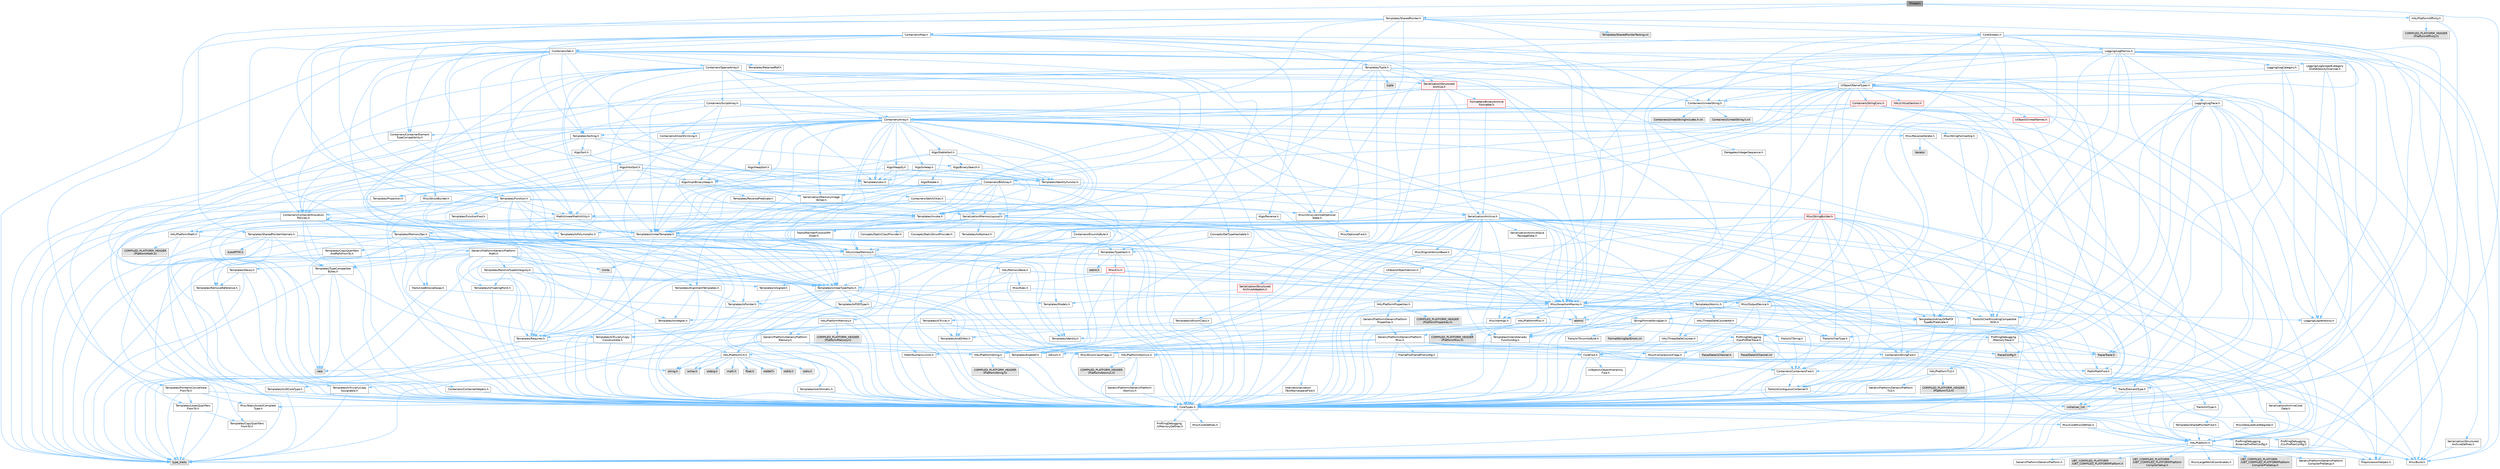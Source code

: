 digraph "Thread.h"
{
 // INTERACTIVE_SVG=YES
 // LATEX_PDF_SIZE
  bgcolor="transparent";
  edge [fontname=Helvetica,fontsize=10,labelfontname=Helvetica,labelfontsize=10];
  node [fontname=Helvetica,fontsize=10,shape=box,height=0.2,width=0.4];
  Node1 [id="Node000001",label="Thread.h",height=0.2,width=0.4,color="gray40", fillcolor="grey60", style="filled", fontcolor="black",tooltip=" "];
  Node1 -> Node2 [id="edge1_Node000001_Node000002",color="steelblue1",style="solid",tooltip=" "];
  Node2 [id="Node000002",label="HAL/Platform.h",height=0.2,width=0.4,color="grey40", fillcolor="white", style="filled",URL="$d9/dd0/Platform_8h.html",tooltip=" "];
  Node2 -> Node3 [id="edge2_Node000002_Node000003",color="steelblue1",style="solid",tooltip=" "];
  Node3 [id="Node000003",label="Misc/Build.h",height=0.2,width=0.4,color="grey40", fillcolor="white", style="filled",URL="$d3/dbb/Build_8h.html",tooltip=" "];
  Node2 -> Node4 [id="edge3_Node000002_Node000004",color="steelblue1",style="solid",tooltip=" "];
  Node4 [id="Node000004",label="Misc/LargeWorldCoordinates.h",height=0.2,width=0.4,color="grey40", fillcolor="white", style="filled",URL="$d2/dcb/LargeWorldCoordinates_8h.html",tooltip=" "];
  Node2 -> Node5 [id="edge4_Node000002_Node000005",color="steelblue1",style="solid",tooltip=" "];
  Node5 [id="Node000005",label="type_traits",height=0.2,width=0.4,color="grey60", fillcolor="#E0E0E0", style="filled",tooltip=" "];
  Node2 -> Node6 [id="edge5_Node000002_Node000006",color="steelblue1",style="solid",tooltip=" "];
  Node6 [id="Node000006",label="PreprocessorHelpers.h",height=0.2,width=0.4,color="grey40", fillcolor="white", style="filled",URL="$db/ddb/PreprocessorHelpers_8h.html",tooltip=" "];
  Node2 -> Node7 [id="edge6_Node000002_Node000007",color="steelblue1",style="solid",tooltip=" "];
  Node7 [id="Node000007",label="UBT_COMPILED_PLATFORM\l/UBT_COMPILED_PLATFORMPlatform\lCompilerPreSetup.h",height=0.2,width=0.4,color="grey60", fillcolor="#E0E0E0", style="filled",tooltip=" "];
  Node2 -> Node8 [id="edge7_Node000002_Node000008",color="steelblue1",style="solid",tooltip=" "];
  Node8 [id="Node000008",label="GenericPlatform/GenericPlatform\lCompilerPreSetup.h",height=0.2,width=0.4,color="grey40", fillcolor="white", style="filled",URL="$d9/dc8/GenericPlatformCompilerPreSetup_8h.html",tooltip=" "];
  Node2 -> Node9 [id="edge8_Node000002_Node000009",color="steelblue1",style="solid",tooltip=" "];
  Node9 [id="Node000009",label="GenericPlatform/GenericPlatform.h",height=0.2,width=0.4,color="grey40", fillcolor="white", style="filled",URL="$d6/d84/GenericPlatform_8h.html",tooltip=" "];
  Node2 -> Node10 [id="edge9_Node000002_Node000010",color="steelblue1",style="solid",tooltip=" "];
  Node10 [id="Node000010",label="UBT_COMPILED_PLATFORM\l/UBT_COMPILED_PLATFORMPlatform.h",height=0.2,width=0.4,color="grey60", fillcolor="#E0E0E0", style="filled",tooltip=" "];
  Node2 -> Node11 [id="edge10_Node000002_Node000011",color="steelblue1",style="solid",tooltip=" "];
  Node11 [id="Node000011",label="UBT_COMPILED_PLATFORM\l/UBT_COMPILED_PLATFORMPlatform\lCompilerSetup.h",height=0.2,width=0.4,color="grey60", fillcolor="#E0E0E0", style="filled",tooltip=" "];
  Node1 -> Node12 [id="edge11_Node000001_Node000012",color="steelblue1",style="solid",tooltip=" "];
  Node12 [id="Node000012",label="HAL/PlatformAffinity.h",height=0.2,width=0.4,color="grey40", fillcolor="white", style="filled",URL="$d5/dc5/PlatformAffinity_8h.html",tooltip=" "];
  Node12 -> Node13 [id="edge12_Node000012_Node000013",color="steelblue1",style="solid",tooltip=" "];
  Node13 [id="Node000013",label="CoreTypes.h",height=0.2,width=0.4,color="grey40", fillcolor="white", style="filled",URL="$dc/dec/CoreTypes_8h.html",tooltip=" "];
  Node13 -> Node2 [id="edge13_Node000013_Node000002",color="steelblue1",style="solid",tooltip=" "];
  Node13 -> Node14 [id="edge14_Node000013_Node000014",color="steelblue1",style="solid",tooltip=" "];
  Node14 [id="Node000014",label="ProfilingDebugging\l/UMemoryDefines.h",height=0.2,width=0.4,color="grey40", fillcolor="white", style="filled",URL="$d2/da2/UMemoryDefines_8h.html",tooltip=" "];
  Node13 -> Node15 [id="edge15_Node000013_Node000015",color="steelblue1",style="solid",tooltip=" "];
  Node15 [id="Node000015",label="Misc/CoreMiscDefines.h",height=0.2,width=0.4,color="grey40", fillcolor="white", style="filled",URL="$da/d38/CoreMiscDefines_8h.html",tooltip=" "];
  Node15 -> Node2 [id="edge16_Node000015_Node000002",color="steelblue1",style="solid",tooltip=" "];
  Node15 -> Node6 [id="edge17_Node000015_Node000006",color="steelblue1",style="solid",tooltip=" "];
  Node13 -> Node16 [id="edge18_Node000013_Node000016",color="steelblue1",style="solid",tooltip=" "];
  Node16 [id="Node000016",label="Misc/CoreDefines.h",height=0.2,width=0.4,color="grey40", fillcolor="white", style="filled",URL="$d3/dd2/CoreDefines_8h.html",tooltip=" "];
  Node12 -> Node17 [id="edge19_Node000012_Node000017",color="steelblue1",style="solid",tooltip=" "];
  Node17 [id="Node000017",label="COMPILED_PLATFORM_HEADER\l(PlatformAffinity.h)",height=0.2,width=0.4,color="grey60", fillcolor="#E0E0E0", style="filled",tooltip=" "];
  Node1 -> Node18 [id="edge20_Node000001_Node000018",color="steelblue1",style="solid",tooltip=" "];
  Node18 [id="Node000018",label="Templates/Function.h",height=0.2,width=0.4,color="grey40", fillcolor="white", style="filled",URL="$df/df5/Function_8h.html",tooltip=" "];
  Node18 -> Node13 [id="edge21_Node000018_Node000013",color="steelblue1",style="solid",tooltip=" "];
  Node18 -> Node19 [id="edge22_Node000018_Node000019",color="steelblue1",style="solid",tooltip=" "];
  Node19 [id="Node000019",label="Misc/AssertionMacros.h",height=0.2,width=0.4,color="grey40", fillcolor="white", style="filled",URL="$d0/dfa/AssertionMacros_8h.html",tooltip=" "];
  Node19 -> Node13 [id="edge23_Node000019_Node000013",color="steelblue1",style="solid",tooltip=" "];
  Node19 -> Node2 [id="edge24_Node000019_Node000002",color="steelblue1",style="solid",tooltip=" "];
  Node19 -> Node20 [id="edge25_Node000019_Node000020",color="steelblue1",style="solid",tooltip=" "];
  Node20 [id="Node000020",label="HAL/PlatformMisc.h",height=0.2,width=0.4,color="grey40", fillcolor="white", style="filled",URL="$d0/df5/PlatformMisc_8h.html",tooltip=" "];
  Node20 -> Node13 [id="edge26_Node000020_Node000013",color="steelblue1",style="solid",tooltip=" "];
  Node20 -> Node21 [id="edge27_Node000020_Node000021",color="steelblue1",style="solid",tooltip=" "];
  Node21 [id="Node000021",label="GenericPlatform/GenericPlatform\lMisc.h",height=0.2,width=0.4,color="grey40", fillcolor="white", style="filled",URL="$db/d9a/GenericPlatformMisc_8h.html",tooltip=" "];
  Node21 -> Node22 [id="edge28_Node000021_Node000022",color="steelblue1",style="solid",tooltip=" "];
  Node22 [id="Node000022",label="Containers/StringFwd.h",height=0.2,width=0.4,color="grey40", fillcolor="white", style="filled",URL="$df/d37/StringFwd_8h.html",tooltip=" "];
  Node22 -> Node13 [id="edge29_Node000022_Node000013",color="steelblue1",style="solid",tooltip=" "];
  Node22 -> Node23 [id="edge30_Node000022_Node000023",color="steelblue1",style="solid",tooltip=" "];
  Node23 [id="Node000023",label="Traits/ElementType.h",height=0.2,width=0.4,color="grey40", fillcolor="white", style="filled",URL="$d5/d4f/ElementType_8h.html",tooltip=" "];
  Node23 -> Node2 [id="edge31_Node000023_Node000002",color="steelblue1",style="solid",tooltip=" "];
  Node23 -> Node24 [id="edge32_Node000023_Node000024",color="steelblue1",style="solid",tooltip=" "];
  Node24 [id="Node000024",label="initializer_list",height=0.2,width=0.4,color="grey60", fillcolor="#E0E0E0", style="filled",tooltip=" "];
  Node23 -> Node5 [id="edge33_Node000023_Node000005",color="steelblue1",style="solid",tooltip=" "];
  Node22 -> Node25 [id="edge34_Node000022_Node000025",color="steelblue1",style="solid",tooltip=" "];
  Node25 [id="Node000025",label="Traits/IsContiguousContainer.h",height=0.2,width=0.4,color="grey40", fillcolor="white", style="filled",URL="$d5/d3c/IsContiguousContainer_8h.html",tooltip=" "];
  Node25 -> Node13 [id="edge35_Node000025_Node000013",color="steelblue1",style="solid",tooltip=" "];
  Node25 -> Node26 [id="edge36_Node000025_Node000026",color="steelblue1",style="solid",tooltip=" "];
  Node26 [id="Node000026",label="Misc/StaticAssertComplete\lType.h",height=0.2,width=0.4,color="grey40", fillcolor="white", style="filled",URL="$d5/d4e/StaticAssertCompleteType_8h.html",tooltip=" "];
  Node25 -> Node24 [id="edge37_Node000025_Node000024",color="steelblue1",style="solid",tooltip=" "];
  Node21 -> Node27 [id="edge38_Node000021_Node000027",color="steelblue1",style="solid",tooltip=" "];
  Node27 [id="Node000027",label="CoreFwd.h",height=0.2,width=0.4,color="grey40", fillcolor="white", style="filled",URL="$d1/d1e/CoreFwd_8h.html",tooltip=" "];
  Node27 -> Node13 [id="edge39_Node000027_Node000013",color="steelblue1",style="solid",tooltip=" "];
  Node27 -> Node28 [id="edge40_Node000027_Node000028",color="steelblue1",style="solid",tooltip=" "];
  Node28 [id="Node000028",label="Containers/ContainersFwd.h",height=0.2,width=0.4,color="grey40", fillcolor="white", style="filled",URL="$d4/d0a/ContainersFwd_8h.html",tooltip=" "];
  Node28 -> Node2 [id="edge41_Node000028_Node000002",color="steelblue1",style="solid",tooltip=" "];
  Node28 -> Node13 [id="edge42_Node000028_Node000013",color="steelblue1",style="solid",tooltip=" "];
  Node28 -> Node25 [id="edge43_Node000028_Node000025",color="steelblue1",style="solid",tooltip=" "];
  Node27 -> Node29 [id="edge44_Node000027_Node000029",color="steelblue1",style="solid",tooltip=" "];
  Node29 [id="Node000029",label="Math/MathFwd.h",height=0.2,width=0.4,color="grey40", fillcolor="white", style="filled",URL="$d2/d10/MathFwd_8h.html",tooltip=" "];
  Node29 -> Node2 [id="edge45_Node000029_Node000002",color="steelblue1",style="solid",tooltip=" "];
  Node27 -> Node30 [id="edge46_Node000027_Node000030",color="steelblue1",style="solid",tooltip=" "];
  Node30 [id="Node000030",label="UObject/UObjectHierarchy\lFwd.h",height=0.2,width=0.4,color="grey40", fillcolor="white", style="filled",URL="$d3/d13/UObjectHierarchyFwd_8h.html",tooltip=" "];
  Node21 -> Node13 [id="edge47_Node000021_Node000013",color="steelblue1",style="solid",tooltip=" "];
  Node21 -> Node31 [id="edge48_Node000021_Node000031",color="steelblue1",style="solid",tooltip=" "];
  Node31 [id="Node000031",label="FramePro/FrameProConfig.h",height=0.2,width=0.4,color="grey40", fillcolor="white", style="filled",URL="$d7/d90/FrameProConfig_8h.html",tooltip=" "];
  Node21 -> Node32 [id="edge49_Node000021_Node000032",color="steelblue1",style="solid",tooltip=" "];
  Node32 [id="Node000032",label="HAL/PlatformCrt.h",height=0.2,width=0.4,color="grey40", fillcolor="white", style="filled",URL="$d8/d75/PlatformCrt_8h.html",tooltip=" "];
  Node32 -> Node33 [id="edge50_Node000032_Node000033",color="steelblue1",style="solid",tooltip=" "];
  Node33 [id="Node000033",label="new",height=0.2,width=0.4,color="grey60", fillcolor="#E0E0E0", style="filled",tooltip=" "];
  Node32 -> Node34 [id="edge51_Node000032_Node000034",color="steelblue1",style="solid",tooltip=" "];
  Node34 [id="Node000034",label="wchar.h",height=0.2,width=0.4,color="grey60", fillcolor="#E0E0E0", style="filled",tooltip=" "];
  Node32 -> Node35 [id="edge52_Node000032_Node000035",color="steelblue1",style="solid",tooltip=" "];
  Node35 [id="Node000035",label="stddef.h",height=0.2,width=0.4,color="grey60", fillcolor="#E0E0E0", style="filled",tooltip=" "];
  Node32 -> Node36 [id="edge53_Node000032_Node000036",color="steelblue1",style="solid",tooltip=" "];
  Node36 [id="Node000036",label="stdlib.h",height=0.2,width=0.4,color="grey60", fillcolor="#E0E0E0", style="filled",tooltip=" "];
  Node32 -> Node37 [id="edge54_Node000032_Node000037",color="steelblue1",style="solid",tooltip=" "];
  Node37 [id="Node000037",label="stdio.h",height=0.2,width=0.4,color="grey60", fillcolor="#E0E0E0", style="filled",tooltip=" "];
  Node32 -> Node38 [id="edge55_Node000032_Node000038",color="steelblue1",style="solid",tooltip=" "];
  Node38 [id="Node000038",label="stdarg.h",height=0.2,width=0.4,color="grey60", fillcolor="#E0E0E0", style="filled",tooltip=" "];
  Node32 -> Node39 [id="edge56_Node000032_Node000039",color="steelblue1",style="solid",tooltip=" "];
  Node39 [id="Node000039",label="math.h",height=0.2,width=0.4,color="grey60", fillcolor="#E0E0E0", style="filled",tooltip=" "];
  Node32 -> Node40 [id="edge57_Node000032_Node000040",color="steelblue1",style="solid",tooltip=" "];
  Node40 [id="Node000040",label="float.h",height=0.2,width=0.4,color="grey60", fillcolor="#E0E0E0", style="filled",tooltip=" "];
  Node32 -> Node41 [id="edge58_Node000032_Node000041",color="steelblue1",style="solid",tooltip=" "];
  Node41 [id="Node000041",label="string.h",height=0.2,width=0.4,color="grey60", fillcolor="#E0E0E0", style="filled",tooltip=" "];
  Node21 -> Node42 [id="edge59_Node000021_Node000042",color="steelblue1",style="solid",tooltip=" "];
  Node42 [id="Node000042",label="Math/NumericLimits.h",height=0.2,width=0.4,color="grey40", fillcolor="white", style="filled",URL="$df/d1b/NumericLimits_8h.html",tooltip=" "];
  Node42 -> Node13 [id="edge60_Node000042_Node000013",color="steelblue1",style="solid",tooltip=" "];
  Node21 -> Node43 [id="edge61_Node000021_Node000043",color="steelblue1",style="solid",tooltip=" "];
  Node43 [id="Node000043",label="Misc/CompressionFlags.h",height=0.2,width=0.4,color="grey40", fillcolor="white", style="filled",URL="$d9/d76/CompressionFlags_8h.html",tooltip=" "];
  Node21 -> Node44 [id="edge62_Node000021_Node000044",color="steelblue1",style="solid",tooltip=" "];
  Node44 [id="Node000044",label="Misc/EnumClassFlags.h",height=0.2,width=0.4,color="grey40", fillcolor="white", style="filled",URL="$d8/de7/EnumClassFlags_8h.html",tooltip=" "];
  Node21 -> Node45 [id="edge63_Node000021_Node000045",color="steelblue1",style="solid",tooltip=" "];
  Node45 [id="Node000045",label="ProfilingDebugging\l/CsvProfilerConfig.h",height=0.2,width=0.4,color="grey40", fillcolor="white", style="filled",URL="$d3/d88/CsvProfilerConfig_8h.html",tooltip=" "];
  Node45 -> Node3 [id="edge64_Node000045_Node000003",color="steelblue1",style="solid",tooltip=" "];
  Node21 -> Node46 [id="edge65_Node000021_Node000046",color="steelblue1",style="solid",tooltip=" "];
  Node46 [id="Node000046",label="ProfilingDebugging\l/ExternalProfilerConfig.h",height=0.2,width=0.4,color="grey40", fillcolor="white", style="filled",URL="$d3/dbb/ExternalProfilerConfig_8h.html",tooltip=" "];
  Node46 -> Node3 [id="edge66_Node000046_Node000003",color="steelblue1",style="solid",tooltip=" "];
  Node20 -> Node47 [id="edge67_Node000020_Node000047",color="steelblue1",style="solid",tooltip=" "];
  Node47 [id="Node000047",label="COMPILED_PLATFORM_HEADER\l(PlatformMisc.h)",height=0.2,width=0.4,color="grey60", fillcolor="#E0E0E0", style="filled",tooltip=" "];
  Node20 -> Node48 [id="edge68_Node000020_Node000048",color="steelblue1",style="solid",tooltip=" "];
  Node48 [id="Node000048",label="ProfilingDebugging\l/CpuProfilerTrace.h",height=0.2,width=0.4,color="grey40", fillcolor="white", style="filled",URL="$da/dcb/CpuProfilerTrace_8h.html",tooltip=" "];
  Node48 -> Node13 [id="edge69_Node000048_Node000013",color="steelblue1",style="solid",tooltip=" "];
  Node48 -> Node28 [id="edge70_Node000048_Node000028",color="steelblue1",style="solid",tooltip=" "];
  Node48 -> Node49 [id="edge71_Node000048_Node000049",color="steelblue1",style="solid",tooltip=" "];
  Node49 [id="Node000049",label="HAL/PlatformAtomics.h",height=0.2,width=0.4,color="grey40", fillcolor="white", style="filled",URL="$d3/d36/PlatformAtomics_8h.html",tooltip=" "];
  Node49 -> Node13 [id="edge72_Node000049_Node000013",color="steelblue1",style="solid",tooltip=" "];
  Node49 -> Node50 [id="edge73_Node000049_Node000050",color="steelblue1",style="solid",tooltip=" "];
  Node50 [id="Node000050",label="GenericPlatform/GenericPlatform\lAtomics.h",height=0.2,width=0.4,color="grey40", fillcolor="white", style="filled",URL="$da/d72/GenericPlatformAtomics_8h.html",tooltip=" "];
  Node50 -> Node13 [id="edge74_Node000050_Node000013",color="steelblue1",style="solid",tooltip=" "];
  Node49 -> Node51 [id="edge75_Node000049_Node000051",color="steelblue1",style="solid",tooltip=" "];
  Node51 [id="Node000051",label="COMPILED_PLATFORM_HEADER\l(PlatformAtomics.h)",height=0.2,width=0.4,color="grey60", fillcolor="#E0E0E0", style="filled",tooltip=" "];
  Node48 -> Node6 [id="edge76_Node000048_Node000006",color="steelblue1",style="solid",tooltip=" "];
  Node48 -> Node3 [id="edge77_Node000048_Node000003",color="steelblue1",style="solid",tooltip=" "];
  Node48 -> Node52 [id="edge78_Node000048_Node000052",color="steelblue1",style="solid",tooltip=" "];
  Node52 [id="Node000052",label="Trace/Config.h",height=0.2,width=0.4,color="grey60", fillcolor="#E0E0E0", style="filled",tooltip=" "];
  Node48 -> Node53 [id="edge79_Node000048_Node000053",color="steelblue1",style="solid",tooltip=" "];
  Node53 [id="Node000053",label="Trace/Detail/Channel.h",height=0.2,width=0.4,color="grey60", fillcolor="#E0E0E0", style="filled",tooltip=" "];
  Node48 -> Node54 [id="edge80_Node000048_Node000054",color="steelblue1",style="solid",tooltip=" "];
  Node54 [id="Node000054",label="Trace/Detail/Channel.inl",height=0.2,width=0.4,color="grey60", fillcolor="#E0E0E0", style="filled",tooltip=" "];
  Node48 -> Node55 [id="edge81_Node000048_Node000055",color="steelblue1",style="solid",tooltip=" "];
  Node55 [id="Node000055",label="Trace/Trace.h",height=0.2,width=0.4,color="grey60", fillcolor="#E0E0E0", style="filled",tooltip=" "];
  Node19 -> Node6 [id="edge82_Node000019_Node000006",color="steelblue1",style="solid",tooltip=" "];
  Node19 -> Node56 [id="edge83_Node000019_Node000056",color="steelblue1",style="solid",tooltip=" "];
  Node56 [id="Node000056",label="Templates/EnableIf.h",height=0.2,width=0.4,color="grey40", fillcolor="white", style="filled",URL="$d7/d60/EnableIf_8h.html",tooltip=" "];
  Node56 -> Node13 [id="edge84_Node000056_Node000013",color="steelblue1",style="solid",tooltip=" "];
  Node19 -> Node57 [id="edge85_Node000019_Node000057",color="steelblue1",style="solid",tooltip=" "];
  Node57 [id="Node000057",label="Templates/IsArrayOrRefOf\lTypeByPredicate.h",height=0.2,width=0.4,color="grey40", fillcolor="white", style="filled",URL="$d6/da1/IsArrayOrRefOfTypeByPredicate_8h.html",tooltip=" "];
  Node57 -> Node13 [id="edge86_Node000057_Node000013",color="steelblue1",style="solid",tooltip=" "];
  Node19 -> Node58 [id="edge87_Node000019_Node000058",color="steelblue1",style="solid",tooltip=" "];
  Node58 [id="Node000058",label="Templates/IsValidVariadic\lFunctionArg.h",height=0.2,width=0.4,color="grey40", fillcolor="white", style="filled",URL="$d0/dc8/IsValidVariadicFunctionArg_8h.html",tooltip=" "];
  Node58 -> Node13 [id="edge88_Node000058_Node000013",color="steelblue1",style="solid",tooltip=" "];
  Node58 -> Node59 [id="edge89_Node000058_Node000059",color="steelblue1",style="solid",tooltip=" "];
  Node59 [id="Node000059",label="IsEnum.h",height=0.2,width=0.4,color="grey40", fillcolor="white", style="filled",URL="$d4/de5/IsEnum_8h.html",tooltip=" "];
  Node58 -> Node5 [id="edge90_Node000058_Node000005",color="steelblue1",style="solid",tooltip=" "];
  Node19 -> Node60 [id="edge91_Node000019_Node000060",color="steelblue1",style="solid",tooltip=" "];
  Node60 [id="Node000060",label="Traits/IsCharEncodingCompatible\lWith.h",height=0.2,width=0.4,color="grey40", fillcolor="white", style="filled",URL="$df/dd1/IsCharEncodingCompatibleWith_8h.html",tooltip=" "];
  Node60 -> Node5 [id="edge92_Node000060_Node000005",color="steelblue1",style="solid",tooltip=" "];
  Node60 -> Node61 [id="edge93_Node000060_Node000061",color="steelblue1",style="solid",tooltip=" "];
  Node61 [id="Node000061",label="Traits/IsCharType.h",height=0.2,width=0.4,color="grey40", fillcolor="white", style="filled",URL="$db/d51/IsCharType_8h.html",tooltip=" "];
  Node61 -> Node13 [id="edge94_Node000061_Node000013",color="steelblue1",style="solid",tooltip=" "];
  Node19 -> Node62 [id="edge95_Node000019_Node000062",color="steelblue1",style="solid",tooltip=" "];
  Node62 [id="Node000062",label="Misc/VarArgs.h",height=0.2,width=0.4,color="grey40", fillcolor="white", style="filled",URL="$d5/d6f/VarArgs_8h.html",tooltip=" "];
  Node62 -> Node13 [id="edge96_Node000062_Node000013",color="steelblue1",style="solid",tooltip=" "];
  Node19 -> Node63 [id="edge97_Node000019_Node000063",color="steelblue1",style="solid",tooltip=" "];
  Node63 [id="Node000063",label="String/FormatStringSan.h",height=0.2,width=0.4,color="grey40", fillcolor="white", style="filled",URL="$d3/d8b/FormatStringSan_8h.html",tooltip=" "];
  Node63 -> Node5 [id="edge98_Node000063_Node000005",color="steelblue1",style="solid",tooltip=" "];
  Node63 -> Node13 [id="edge99_Node000063_Node000013",color="steelblue1",style="solid",tooltip=" "];
  Node63 -> Node64 [id="edge100_Node000063_Node000064",color="steelblue1",style="solid",tooltip=" "];
  Node64 [id="Node000064",label="Templates/Requires.h",height=0.2,width=0.4,color="grey40", fillcolor="white", style="filled",URL="$dc/d96/Requires_8h.html",tooltip=" "];
  Node64 -> Node56 [id="edge101_Node000064_Node000056",color="steelblue1",style="solid",tooltip=" "];
  Node64 -> Node5 [id="edge102_Node000064_Node000005",color="steelblue1",style="solid",tooltip=" "];
  Node63 -> Node65 [id="edge103_Node000063_Node000065",color="steelblue1",style="solid",tooltip=" "];
  Node65 [id="Node000065",label="Templates/Identity.h",height=0.2,width=0.4,color="grey40", fillcolor="white", style="filled",URL="$d0/dd5/Identity_8h.html",tooltip=" "];
  Node63 -> Node58 [id="edge104_Node000063_Node000058",color="steelblue1",style="solid",tooltip=" "];
  Node63 -> Node61 [id="edge105_Node000063_Node000061",color="steelblue1",style="solid",tooltip=" "];
  Node63 -> Node66 [id="edge106_Node000063_Node000066",color="steelblue1",style="solid",tooltip=" "];
  Node66 [id="Node000066",label="Traits/IsTEnumAsByte.h",height=0.2,width=0.4,color="grey40", fillcolor="white", style="filled",URL="$d1/de6/IsTEnumAsByte_8h.html",tooltip=" "];
  Node63 -> Node67 [id="edge107_Node000063_Node000067",color="steelblue1",style="solid",tooltip=" "];
  Node67 [id="Node000067",label="Traits/IsTString.h",height=0.2,width=0.4,color="grey40", fillcolor="white", style="filled",URL="$d0/df8/IsTString_8h.html",tooltip=" "];
  Node67 -> Node28 [id="edge108_Node000067_Node000028",color="steelblue1",style="solid",tooltip=" "];
  Node63 -> Node28 [id="edge109_Node000063_Node000028",color="steelblue1",style="solid",tooltip=" "];
  Node63 -> Node68 [id="edge110_Node000063_Node000068",color="steelblue1",style="solid",tooltip=" "];
  Node68 [id="Node000068",label="FormatStringSanErrors.inl",height=0.2,width=0.4,color="grey60", fillcolor="#E0E0E0", style="filled",tooltip=" "];
  Node19 -> Node69 [id="edge111_Node000019_Node000069",color="steelblue1",style="solid",tooltip=" "];
  Node69 [id="Node000069",label="atomic",height=0.2,width=0.4,color="grey60", fillcolor="#E0E0E0", style="filled",tooltip=" "];
  Node18 -> Node70 [id="edge112_Node000018_Node000070",color="steelblue1",style="solid",tooltip=" "];
  Node70 [id="Node000070",label="Misc/IntrusiveUnsetOptional\lState.h",height=0.2,width=0.4,color="grey40", fillcolor="white", style="filled",URL="$d2/d0a/IntrusiveUnsetOptionalState_8h.html",tooltip=" "];
  Node70 -> Node71 [id="edge113_Node000070_Node000071",color="steelblue1",style="solid",tooltip=" "];
  Node71 [id="Node000071",label="Misc/OptionalFwd.h",height=0.2,width=0.4,color="grey40", fillcolor="white", style="filled",URL="$dc/d50/OptionalFwd_8h.html",tooltip=" "];
  Node18 -> Node72 [id="edge114_Node000018_Node000072",color="steelblue1",style="solid",tooltip=" "];
  Node72 [id="Node000072",label="HAL/UnrealMemory.h",height=0.2,width=0.4,color="grey40", fillcolor="white", style="filled",URL="$d9/d96/UnrealMemory_8h.html",tooltip=" "];
  Node72 -> Node13 [id="edge115_Node000072_Node000013",color="steelblue1",style="solid",tooltip=" "];
  Node72 -> Node73 [id="edge116_Node000072_Node000073",color="steelblue1",style="solid",tooltip=" "];
  Node73 [id="Node000073",label="GenericPlatform/GenericPlatform\lMemory.h",height=0.2,width=0.4,color="grey40", fillcolor="white", style="filled",URL="$dd/d22/GenericPlatformMemory_8h.html",tooltip=" "];
  Node73 -> Node27 [id="edge117_Node000073_Node000027",color="steelblue1",style="solid",tooltip=" "];
  Node73 -> Node13 [id="edge118_Node000073_Node000013",color="steelblue1",style="solid",tooltip=" "];
  Node73 -> Node74 [id="edge119_Node000073_Node000074",color="steelblue1",style="solid",tooltip=" "];
  Node74 [id="Node000074",label="HAL/PlatformString.h",height=0.2,width=0.4,color="grey40", fillcolor="white", style="filled",URL="$db/db5/PlatformString_8h.html",tooltip=" "];
  Node74 -> Node13 [id="edge120_Node000074_Node000013",color="steelblue1",style="solid",tooltip=" "];
  Node74 -> Node75 [id="edge121_Node000074_Node000075",color="steelblue1",style="solid",tooltip=" "];
  Node75 [id="Node000075",label="COMPILED_PLATFORM_HEADER\l(PlatformString.h)",height=0.2,width=0.4,color="grey60", fillcolor="#E0E0E0", style="filled",tooltip=" "];
  Node73 -> Node41 [id="edge122_Node000073_Node000041",color="steelblue1",style="solid",tooltip=" "];
  Node73 -> Node34 [id="edge123_Node000073_Node000034",color="steelblue1",style="solid",tooltip=" "];
  Node72 -> Node76 [id="edge124_Node000072_Node000076",color="steelblue1",style="solid",tooltip=" "];
  Node76 [id="Node000076",label="HAL/MemoryBase.h",height=0.2,width=0.4,color="grey40", fillcolor="white", style="filled",URL="$d6/d9f/MemoryBase_8h.html",tooltip=" "];
  Node76 -> Node13 [id="edge125_Node000076_Node000013",color="steelblue1",style="solid",tooltip=" "];
  Node76 -> Node49 [id="edge126_Node000076_Node000049",color="steelblue1",style="solid",tooltip=" "];
  Node76 -> Node32 [id="edge127_Node000076_Node000032",color="steelblue1",style="solid",tooltip=" "];
  Node76 -> Node77 [id="edge128_Node000076_Node000077",color="steelblue1",style="solid",tooltip=" "];
  Node77 [id="Node000077",label="Misc/Exec.h",height=0.2,width=0.4,color="grey40", fillcolor="white", style="filled",URL="$de/ddb/Exec_8h.html",tooltip=" "];
  Node77 -> Node13 [id="edge129_Node000077_Node000013",color="steelblue1",style="solid",tooltip=" "];
  Node77 -> Node19 [id="edge130_Node000077_Node000019",color="steelblue1",style="solid",tooltip=" "];
  Node76 -> Node78 [id="edge131_Node000076_Node000078",color="steelblue1",style="solid",tooltip=" "];
  Node78 [id="Node000078",label="Misc/OutputDevice.h",height=0.2,width=0.4,color="grey40", fillcolor="white", style="filled",URL="$d7/d32/OutputDevice_8h.html",tooltip=" "];
  Node78 -> Node27 [id="edge132_Node000078_Node000027",color="steelblue1",style="solid",tooltip=" "];
  Node78 -> Node13 [id="edge133_Node000078_Node000013",color="steelblue1",style="solid",tooltip=" "];
  Node78 -> Node79 [id="edge134_Node000078_Node000079",color="steelblue1",style="solid",tooltip=" "];
  Node79 [id="Node000079",label="Logging/LogVerbosity.h",height=0.2,width=0.4,color="grey40", fillcolor="white", style="filled",URL="$d2/d8f/LogVerbosity_8h.html",tooltip=" "];
  Node79 -> Node13 [id="edge135_Node000079_Node000013",color="steelblue1",style="solid",tooltip=" "];
  Node78 -> Node62 [id="edge136_Node000078_Node000062",color="steelblue1",style="solid",tooltip=" "];
  Node78 -> Node57 [id="edge137_Node000078_Node000057",color="steelblue1",style="solid",tooltip=" "];
  Node78 -> Node58 [id="edge138_Node000078_Node000058",color="steelblue1",style="solid",tooltip=" "];
  Node78 -> Node60 [id="edge139_Node000078_Node000060",color="steelblue1",style="solid",tooltip=" "];
  Node76 -> Node80 [id="edge140_Node000076_Node000080",color="steelblue1",style="solid",tooltip=" "];
  Node80 [id="Node000080",label="Templates/Atomic.h",height=0.2,width=0.4,color="grey40", fillcolor="white", style="filled",URL="$d3/d91/Atomic_8h.html",tooltip=" "];
  Node80 -> Node81 [id="edge141_Node000080_Node000081",color="steelblue1",style="solid",tooltip=" "];
  Node81 [id="Node000081",label="HAL/ThreadSafeCounter.h",height=0.2,width=0.4,color="grey40", fillcolor="white", style="filled",URL="$dc/dc9/ThreadSafeCounter_8h.html",tooltip=" "];
  Node81 -> Node13 [id="edge142_Node000081_Node000013",color="steelblue1",style="solid",tooltip=" "];
  Node81 -> Node49 [id="edge143_Node000081_Node000049",color="steelblue1",style="solid",tooltip=" "];
  Node80 -> Node82 [id="edge144_Node000080_Node000082",color="steelblue1",style="solid",tooltip=" "];
  Node82 [id="Node000082",label="HAL/ThreadSafeCounter64.h",height=0.2,width=0.4,color="grey40", fillcolor="white", style="filled",URL="$d0/d12/ThreadSafeCounter64_8h.html",tooltip=" "];
  Node82 -> Node13 [id="edge145_Node000082_Node000013",color="steelblue1",style="solid",tooltip=" "];
  Node82 -> Node81 [id="edge146_Node000082_Node000081",color="steelblue1",style="solid",tooltip=" "];
  Node80 -> Node83 [id="edge147_Node000080_Node000083",color="steelblue1",style="solid",tooltip=" "];
  Node83 [id="Node000083",label="Templates/IsIntegral.h",height=0.2,width=0.4,color="grey40", fillcolor="white", style="filled",URL="$da/d64/IsIntegral_8h.html",tooltip=" "];
  Node83 -> Node13 [id="edge148_Node000083_Node000013",color="steelblue1",style="solid",tooltip=" "];
  Node80 -> Node84 [id="edge149_Node000080_Node000084",color="steelblue1",style="solid",tooltip=" "];
  Node84 [id="Node000084",label="Templates/IsTrivial.h",height=0.2,width=0.4,color="grey40", fillcolor="white", style="filled",URL="$da/d4c/IsTrivial_8h.html",tooltip=" "];
  Node84 -> Node85 [id="edge150_Node000084_Node000085",color="steelblue1",style="solid",tooltip=" "];
  Node85 [id="Node000085",label="Templates/AndOrNot.h",height=0.2,width=0.4,color="grey40", fillcolor="white", style="filled",URL="$db/d0a/AndOrNot_8h.html",tooltip=" "];
  Node85 -> Node13 [id="edge151_Node000085_Node000013",color="steelblue1",style="solid",tooltip=" "];
  Node84 -> Node86 [id="edge152_Node000084_Node000086",color="steelblue1",style="solid",tooltip=" "];
  Node86 [id="Node000086",label="Templates/IsTriviallyCopy\lConstructible.h",height=0.2,width=0.4,color="grey40", fillcolor="white", style="filled",URL="$d3/d78/IsTriviallyCopyConstructible_8h.html",tooltip=" "];
  Node86 -> Node13 [id="edge153_Node000086_Node000013",color="steelblue1",style="solid",tooltip=" "];
  Node86 -> Node5 [id="edge154_Node000086_Node000005",color="steelblue1",style="solid",tooltip=" "];
  Node84 -> Node87 [id="edge155_Node000084_Node000087",color="steelblue1",style="solid",tooltip=" "];
  Node87 [id="Node000087",label="Templates/IsTriviallyCopy\lAssignable.h",height=0.2,width=0.4,color="grey40", fillcolor="white", style="filled",URL="$d2/df2/IsTriviallyCopyAssignable_8h.html",tooltip=" "];
  Node87 -> Node13 [id="edge156_Node000087_Node000013",color="steelblue1",style="solid",tooltip=" "];
  Node87 -> Node5 [id="edge157_Node000087_Node000005",color="steelblue1",style="solid",tooltip=" "];
  Node84 -> Node5 [id="edge158_Node000084_Node000005",color="steelblue1",style="solid",tooltip=" "];
  Node80 -> Node88 [id="edge159_Node000080_Node000088",color="steelblue1",style="solid",tooltip=" "];
  Node88 [id="Node000088",label="Traits/IntType.h",height=0.2,width=0.4,color="grey40", fillcolor="white", style="filled",URL="$d7/deb/IntType_8h.html",tooltip=" "];
  Node88 -> Node2 [id="edge160_Node000088_Node000002",color="steelblue1",style="solid",tooltip=" "];
  Node80 -> Node69 [id="edge161_Node000080_Node000069",color="steelblue1",style="solid",tooltip=" "];
  Node72 -> Node89 [id="edge162_Node000072_Node000089",color="steelblue1",style="solid",tooltip=" "];
  Node89 [id="Node000089",label="HAL/PlatformMemory.h",height=0.2,width=0.4,color="grey40", fillcolor="white", style="filled",URL="$de/d68/PlatformMemory_8h.html",tooltip=" "];
  Node89 -> Node13 [id="edge163_Node000089_Node000013",color="steelblue1",style="solid",tooltip=" "];
  Node89 -> Node73 [id="edge164_Node000089_Node000073",color="steelblue1",style="solid",tooltip=" "];
  Node89 -> Node90 [id="edge165_Node000089_Node000090",color="steelblue1",style="solid",tooltip=" "];
  Node90 [id="Node000090",label="COMPILED_PLATFORM_HEADER\l(PlatformMemory.h)",height=0.2,width=0.4,color="grey60", fillcolor="#E0E0E0", style="filled",tooltip=" "];
  Node72 -> Node91 [id="edge166_Node000072_Node000091",color="steelblue1",style="solid",tooltip=" "];
  Node91 [id="Node000091",label="ProfilingDebugging\l/MemoryTrace.h",height=0.2,width=0.4,color="grey40", fillcolor="white", style="filled",URL="$da/dd7/MemoryTrace_8h.html",tooltip=" "];
  Node91 -> Node2 [id="edge167_Node000091_Node000002",color="steelblue1",style="solid",tooltip=" "];
  Node91 -> Node44 [id="edge168_Node000091_Node000044",color="steelblue1",style="solid",tooltip=" "];
  Node91 -> Node52 [id="edge169_Node000091_Node000052",color="steelblue1",style="solid",tooltip=" "];
  Node91 -> Node55 [id="edge170_Node000091_Node000055",color="steelblue1",style="solid",tooltip=" "];
  Node72 -> Node92 [id="edge171_Node000072_Node000092",color="steelblue1",style="solid",tooltip=" "];
  Node92 [id="Node000092",label="Templates/IsPointer.h",height=0.2,width=0.4,color="grey40", fillcolor="white", style="filled",URL="$d7/d05/IsPointer_8h.html",tooltip=" "];
  Node92 -> Node13 [id="edge172_Node000092_Node000013",color="steelblue1",style="solid",tooltip=" "];
  Node18 -> Node93 [id="edge173_Node000018_Node000093",color="steelblue1",style="solid",tooltip=" "];
  Node93 [id="Node000093",label="Templates/FunctionFwd.h",height=0.2,width=0.4,color="grey40", fillcolor="white", style="filled",URL="$d6/d54/FunctionFwd_8h.html",tooltip=" "];
  Node18 -> Node94 [id="edge174_Node000018_Node000094",color="steelblue1",style="solid",tooltip=" "];
  Node94 [id="Node000094",label="Templates/UnrealTypeTraits.h",height=0.2,width=0.4,color="grey40", fillcolor="white", style="filled",URL="$d2/d2d/UnrealTypeTraits_8h.html",tooltip=" "];
  Node94 -> Node13 [id="edge175_Node000094_Node000013",color="steelblue1",style="solid",tooltip=" "];
  Node94 -> Node92 [id="edge176_Node000094_Node000092",color="steelblue1",style="solid",tooltip=" "];
  Node94 -> Node19 [id="edge177_Node000094_Node000019",color="steelblue1",style="solid",tooltip=" "];
  Node94 -> Node85 [id="edge178_Node000094_Node000085",color="steelblue1",style="solid",tooltip=" "];
  Node94 -> Node56 [id="edge179_Node000094_Node000056",color="steelblue1",style="solid",tooltip=" "];
  Node94 -> Node95 [id="edge180_Node000094_Node000095",color="steelblue1",style="solid",tooltip=" "];
  Node95 [id="Node000095",label="Templates/IsArithmetic.h",height=0.2,width=0.4,color="grey40", fillcolor="white", style="filled",URL="$d2/d5d/IsArithmetic_8h.html",tooltip=" "];
  Node95 -> Node13 [id="edge181_Node000095_Node000013",color="steelblue1",style="solid",tooltip=" "];
  Node94 -> Node59 [id="edge182_Node000094_Node000059",color="steelblue1",style="solid",tooltip=" "];
  Node94 -> Node96 [id="edge183_Node000094_Node000096",color="steelblue1",style="solid",tooltip=" "];
  Node96 [id="Node000096",label="Templates/Models.h",height=0.2,width=0.4,color="grey40", fillcolor="white", style="filled",URL="$d3/d0c/Models_8h.html",tooltip=" "];
  Node96 -> Node65 [id="edge184_Node000096_Node000065",color="steelblue1",style="solid",tooltip=" "];
  Node94 -> Node97 [id="edge185_Node000094_Node000097",color="steelblue1",style="solid",tooltip=" "];
  Node97 [id="Node000097",label="Templates/IsPODType.h",height=0.2,width=0.4,color="grey40", fillcolor="white", style="filled",URL="$d7/db1/IsPODType_8h.html",tooltip=" "];
  Node97 -> Node13 [id="edge186_Node000097_Node000013",color="steelblue1",style="solid",tooltip=" "];
  Node94 -> Node98 [id="edge187_Node000094_Node000098",color="steelblue1",style="solid",tooltip=" "];
  Node98 [id="Node000098",label="Templates/IsUECoreType.h",height=0.2,width=0.4,color="grey40", fillcolor="white", style="filled",URL="$d1/db8/IsUECoreType_8h.html",tooltip=" "];
  Node98 -> Node13 [id="edge188_Node000098_Node000013",color="steelblue1",style="solid",tooltip=" "];
  Node98 -> Node5 [id="edge189_Node000098_Node000005",color="steelblue1",style="solid",tooltip=" "];
  Node94 -> Node86 [id="edge190_Node000094_Node000086",color="steelblue1",style="solid",tooltip=" "];
  Node18 -> Node99 [id="edge191_Node000018_Node000099",color="steelblue1",style="solid",tooltip=" "];
  Node99 [id="Node000099",label="Templates/Invoke.h",height=0.2,width=0.4,color="grey40", fillcolor="white", style="filled",URL="$d7/deb/Invoke_8h.html",tooltip=" "];
  Node99 -> Node13 [id="edge192_Node000099_Node000013",color="steelblue1",style="solid",tooltip=" "];
  Node99 -> Node100 [id="edge193_Node000099_Node000100",color="steelblue1",style="solid",tooltip=" "];
  Node100 [id="Node000100",label="Traits/MemberFunctionPtr\lOuter.h",height=0.2,width=0.4,color="grey40", fillcolor="white", style="filled",URL="$db/da7/MemberFunctionPtrOuter_8h.html",tooltip=" "];
  Node99 -> Node101 [id="edge194_Node000099_Node000101",color="steelblue1",style="solid",tooltip=" "];
  Node101 [id="Node000101",label="Templates/UnrealTemplate.h",height=0.2,width=0.4,color="grey40", fillcolor="white", style="filled",URL="$d4/d24/UnrealTemplate_8h.html",tooltip=" "];
  Node101 -> Node13 [id="edge195_Node000101_Node000013",color="steelblue1",style="solid",tooltip=" "];
  Node101 -> Node92 [id="edge196_Node000101_Node000092",color="steelblue1",style="solid",tooltip=" "];
  Node101 -> Node72 [id="edge197_Node000101_Node000072",color="steelblue1",style="solid",tooltip=" "];
  Node101 -> Node102 [id="edge198_Node000101_Node000102",color="steelblue1",style="solid",tooltip=" "];
  Node102 [id="Node000102",label="Templates/CopyQualifiers\lAndRefsFromTo.h",height=0.2,width=0.4,color="grey40", fillcolor="white", style="filled",URL="$d3/db3/CopyQualifiersAndRefsFromTo_8h.html",tooltip=" "];
  Node102 -> Node103 [id="edge199_Node000102_Node000103",color="steelblue1",style="solid",tooltip=" "];
  Node103 [id="Node000103",label="Templates/CopyQualifiers\lFromTo.h",height=0.2,width=0.4,color="grey40", fillcolor="white", style="filled",URL="$d5/db4/CopyQualifiersFromTo_8h.html",tooltip=" "];
  Node101 -> Node94 [id="edge200_Node000101_Node000094",color="steelblue1",style="solid",tooltip=" "];
  Node101 -> Node104 [id="edge201_Node000101_Node000104",color="steelblue1",style="solid",tooltip=" "];
  Node104 [id="Node000104",label="Templates/RemoveReference.h",height=0.2,width=0.4,color="grey40", fillcolor="white", style="filled",URL="$da/dbe/RemoveReference_8h.html",tooltip=" "];
  Node104 -> Node13 [id="edge202_Node000104_Node000013",color="steelblue1",style="solid",tooltip=" "];
  Node101 -> Node64 [id="edge203_Node000101_Node000064",color="steelblue1",style="solid",tooltip=" "];
  Node101 -> Node105 [id="edge204_Node000101_Node000105",color="steelblue1",style="solid",tooltip=" "];
  Node105 [id="Node000105",label="Templates/TypeCompatible\lBytes.h",height=0.2,width=0.4,color="grey40", fillcolor="white", style="filled",URL="$df/d0a/TypeCompatibleBytes_8h.html",tooltip=" "];
  Node105 -> Node13 [id="edge205_Node000105_Node000013",color="steelblue1",style="solid",tooltip=" "];
  Node105 -> Node41 [id="edge206_Node000105_Node000041",color="steelblue1",style="solid",tooltip=" "];
  Node105 -> Node33 [id="edge207_Node000105_Node000033",color="steelblue1",style="solid",tooltip=" "];
  Node105 -> Node5 [id="edge208_Node000105_Node000005",color="steelblue1",style="solid",tooltip=" "];
  Node101 -> Node65 [id="edge209_Node000101_Node000065",color="steelblue1",style="solid",tooltip=" "];
  Node101 -> Node25 [id="edge210_Node000101_Node000025",color="steelblue1",style="solid",tooltip=" "];
  Node101 -> Node106 [id="edge211_Node000101_Node000106",color="steelblue1",style="solid",tooltip=" "];
  Node106 [id="Node000106",label="Traits/UseBitwiseSwap.h",height=0.2,width=0.4,color="grey40", fillcolor="white", style="filled",URL="$db/df3/UseBitwiseSwap_8h.html",tooltip=" "];
  Node106 -> Node13 [id="edge212_Node000106_Node000013",color="steelblue1",style="solid",tooltip=" "];
  Node106 -> Node5 [id="edge213_Node000106_Node000005",color="steelblue1",style="solid",tooltip=" "];
  Node101 -> Node5 [id="edge214_Node000101_Node000005",color="steelblue1",style="solid",tooltip=" "];
  Node99 -> Node5 [id="edge215_Node000099_Node000005",color="steelblue1",style="solid",tooltip=" "];
  Node18 -> Node101 [id="edge216_Node000018_Node000101",color="steelblue1",style="solid",tooltip=" "];
  Node18 -> Node64 [id="edge217_Node000018_Node000064",color="steelblue1",style="solid",tooltip=" "];
  Node18 -> Node107 [id="edge218_Node000018_Node000107",color="steelblue1",style="solid",tooltip=" "];
  Node107 [id="Node000107",label="Math/UnrealMathUtility.h",height=0.2,width=0.4,color="grey40", fillcolor="white", style="filled",URL="$db/db8/UnrealMathUtility_8h.html",tooltip=" "];
  Node107 -> Node13 [id="edge219_Node000107_Node000013",color="steelblue1",style="solid",tooltip=" "];
  Node107 -> Node19 [id="edge220_Node000107_Node000019",color="steelblue1",style="solid",tooltip=" "];
  Node107 -> Node108 [id="edge221_Node000107_Node000108",color="steelblue1",style="solid",tooltip=" "];
  Node108 [id="Node000108",label="HAL/PlatformMath.h",height=0.2,width=0.4,color="grey40", fillcolor="white", style="filled",URL="$dc/d53/PlatformMath_8h.html",tooltip=" "];
  Node108 -> Node13 [id="edge222_Node000108_Node000013",color="steelblue1",style="solid",tooltip=" "];
  Node108 -> Node109 [id="edge223_Node000108_Node000109",color="steelblue1",style="solid",tooltip=" "];
  Node109 [id="Node000109",label="GenericPlatform/GenericPlatform\lMath.h",height=0.2,width=0.4,color="grey40", fillcolor="white", style="filled",URL="$d5/d79/GenericPlatformMath_8h.html",tooltip=" "];
  Node109 -> Node13 [id="edge224_Node000109_Node000013",color="steelblue1",style="solid",tooltip=" "];
  Node109 -> Node28 [id="edge225_Node000109_Node000028",color="steelblue1",style="solid",tooltip=" "];
  Node109 -> Node32 [id="edge226_Node000109_Node000032",color="steelblue1",style="solid",tooltip=" "];
  Node109 -> Node85 [id="edge227_Node000109_Node000085",color="steelblue1",style="solid",tooltip=" "];
  Node109 -> Node110 [id="edge228_Node000109_Node000110",color="steelblue1",style="solid",tooltip=" "];
  Node110 [id="Node000110",label="Templates/Decay.h",height=0.2,width=0.4,color="grey40", fillcolor="white", style="filled",URL="$dd/d0f/Decay_8h.html",tooltip=" "];
  Node110 -> Node13 [id="edge229_Node000110_Node000013",color="steelblue1",style="solid",tooltip=" "];
  Node110 -> Node104 [id="edge230_Node000110_Node000104",color="steelblue1",style="solid",tooltip=" "];
  Node110 -> Node5 [id="edge231_Node000110_Node000005",color="steelblue1",style="solid",tooltip=" "];
  Node109 -> Node111 [id="edge232_Node000109_Node000111",color="steelblue1",style="solid",tooltip=" "];
  Node111 [id="Node000111",label="Templates/IsFloatingPoint.h",height=0.2,width=0.4,color="grey40", fillcolor="white", style="filled",URL="$d3/d11/IsFloatingPoint_8h.html",tooltip=" "];
  Node111 -> Node13 [id="edge233_Node000111_Node000013",color="steelblue1",style="solid",tooltip=" "];
  Node109 -> Node94 [id="edge234_Node000109_Node000094",color="steelblue1",style="solid",tooltip=" "];
  Node109 -> Node64 [id="edge235_Node000109_Node000064",color="steelblue1",style="solid",tooltip=" "];
  Node109 -> Node112 [id="edge236_Node000109_Node000112",color="steelblue1",style="solid",tooltip=" "];
  Node112 [id="Node000112",label="Templates/ResolveTypeAmbiguity.h",height=0.2,width=0.4,color="grey40", fillcolor="white", style="filled",URL="$df/d1f/ResolveTypeAmbiguity_8h.html",tooltip=" "];
  Node112 -> Node13 [id="edge237_Node000112_Node000013",color="steelblue1",style="solid",tooltip=" "];
  Node112 -> Node111 [id="edge238_Node000112_Node000111",color="steelblue1",style="solid",tooltip=" "];
  Node112 -> Node94 [id="edge239_Node000112_Node000094",color="steelblue1",style="solid",tooltip=" "];
  Node112 -> Node113 [id="edge240_Node000112_Node000113",color="steelblue1",style="solid",tooltip=" "];
  Node113 [id="Node000113",label="Templates/IsSigned.h",height=0.2,width=0.4,color="grey40", fillcolor="white", style="filled",URL="$d8/dd8/IsSigned_8h.html",tooltip=" "];
  Node113 -> Node13 [id="edge241_Node000113_Node000013",color="steelblue1",style="solid",tooltip=" "];
  Node112 -> Node83 [id="edge242_Node000112_Node000083",color="steelblue1",style="solid",tooltip=" "];
  Node112 -> Node64 [id="edge243_Node000112_Node000064",color="steelblue1",style="solid",tooltip=" "];
  Node109 -> Node105 [id="edge244_Node000109_Node000105",color="steelblue1",style="solid",tooltip=" "];
  Node109 -> Node114 [id="edge245_Node000109_Node000114",color="steelblue1",style="solid",tooltip=" "];
  Node114 [id="Node000114",label="limits",height=0.2,width=0.4,color="grey60", fillcolor="#E0E0E0", style="filled",tooltip=" "];
  Node109 -> Node5 [id="edge246_Node000109_Node000005",color="steelblue1",style="solid",tooltip=" "];
  Node108 -> Node115 [id="edge247_Node000108_Node000115",color="steelblue1",style="solid",tooltip=" "];
  Node115 [id="Node000115",label="COMPILED_PLATFORM_HEADER\l(PlatformMath.h)",height=0.2,width=0.4,color="grey60", fillcolor="#E0E0E0", style="filled",tooltip=" "];
  Node107 -> Node29 [id="edge248_Node000107_Node000029",color="steelblue1",style="solid",tooltip=" "];
  Node107 -> Node65 [id="edge249_Node000107_Node000065",color="steelblue1",style="solid",tooltip=" "];
  Node107 -> Node64 [id="edge250_Node000107_Node000064",color="steelblue1",style="solid",tooltip=" "];
  Node18 -> Node33 [id="edge251_Node000018_Node000033",color="steelblue1",style="solid",tooltip=" "];
  Node18 -> Node5 [id="edge252_Node000018_Node000005",color="steelblue1",style="solid",tooltip=" "];
  Node1 -> Node116 [id="edge253_Node000001_Node000116",color="steelblue1",style="solid",tooltip=" "];
  Node116 [id="Node000116",label="Templates/SharedPointer.h",height=0.2,width=0.4,color="grey40", fillcolor="white", style="filled",URL="$d2/d17/SharedPointer_8h.html",tooltip=" "];
  Node116 -> Node13 [id="edge254_Node000116_Node000013",color="steelblue1",style="solid",tooltip=" "];
  Node116 -> Node70 [id="edge255_Node000116_Node000070",color="steelblue1",style="solid",tooltip=" "];
  Node116 -> Node117 [id="edge256_Node000116_Node000117",color="steelblue1",style="solid",tooltip=" "];
  Node117 [id="Node000117",label="Templates/PointerIsConvertible\lFromTo.h",height=0.2,width=0.4,color="grey40", fillcolor="white", style="filled",URL="$d6/d65/PointerIsConvertibleFromTo_8h.html",tooltip=" "];
  Node117 -> Node13 [id="edge257_Node000117_Node000013",color="steelblue1",style="solid",tooltip=" "];
  Node117 -> Node26 [id="edge258_Node000117_Node000026",color="steelblue1",style="solid",tooltip=" "];
  Node117 -> Node118 [id="edge259_Node000117_Node000118",color="steelblue1",style="solid",tooltip=" "];
  Node118 [id="Node000118",label="Templates/LosesQualifiers\lFromTo.h",height=0.2,width=0.4,color="grey40", fillcolor="white", style="filled",URL="$d2/db3/LosesQualifiersFromTo_8h.html",tooltip=" "];
  Node118 -> Node103 [id="edge260_Node000118_Node000103",color="steelblue1",style="solid",tooltip=" "];
  Node118 -> Node5 [id="edge261_Node000118_Node000005",color="steelblue1",style="solid",tooltip=" "];
  Node117 -> Node5 [id="edge262_Node000117_Node000005",color="steelblue1",style="solid",tooltip=" "];
  Node116 -> Node19 [id="edge263_Node000116_Node000019",color="steelblue1",style="solid",tooltip=" "];
  Node116 -> Node72 [id="edge264_Node000116_Node000072",color="steelblue1",style="solid",tooltip=" "];
  Node116 -> Node119 [id="edge265_Node000116_Node000119",color="steelblue1",style="solid",tooltip=" "];
  Node119 [id="Node000119",label="Containers/Array.h",height=0.2,width=0.4,color="grey40", fillcolor="white", style="filled",URL="$df/dd0/Array_8h.html",tooltip=" "];
  Node119 -> Node13 [id="edge266_Node000119_Node000013",color="steelblue1",style="solid",tooltip=" "];
  Node119 -> Node19 [id="edge267_Node000119_Node000019",color="steelblue1",style="solid",tooltip=" "];
  Node119 -> Node70 [id="edge268_Node000119_Node000070",color="steelblue1",style="solid",tooltip=" "];
  Node119 -> Node120 [id="edge269_Node000119_Node000120",color="steelblue1",style="solid",tooltip=" "];
  Node120 [id="Node000120",label="Misc/ReverseIterate.h",height=0.2,width=0.4,color="grey40", fillcolor="white", style="filled",URL="$db/de3/ReverseIterate_8h.html",tooltip=" "];
  Node120 -> Node2 [id="edge270_Node000120_Node000002",color="steelblue1",style="solid",tooltip=" "];
  Node120 -> Node121 [id="edge271_Node000120_Node000121",color="steelblue1",style="solid",tooltip=" "];
  Node121 [id="Node000121",label="iterator",height=0.2,width=0.4,color="grey60", fillcolor="#E0E0E0", style="filled",tooltip=" "];
  Node119 -> Node72 [id="edge272_Node000119_Node000072",color="steelblue1",style="solid",tooltip=" "];
  Node119 -> Node94 [id="edge273_Node000119_Node000094",color="steelblue1",style="solid",tooltip=" "];
  Node119 -> Node101 [id="edge274_Node000119_Node000101",color="steelblue1",style="solid",tooltip=" "];
  Node119 -> Node122 [id="edge275_Node000119_Node000122",color="steelblue1",style="solid",tooltip=" "];
  Node122 [id="Node000122",label="Containers/AllowShrinking.h",height=0.2,width=0.4,color="grey40", fillcolor="white", style="filled",URL="$d7/d1a/AllowShrinking_8h.html",tooltip=" "];
  Node122 -> Node13 [id="edge276_Node000122_Node000013",color="steelblue1",style="solid",tooltip=" "];
  Node119 -> Node123 [id="edge277_Node000119_Node000123",color="steelblue1",style="solid",tooltip=" "];
  Node123 [id="Node000123",label="Containers/ContainerAllocation\lPolicies.h",height=0.2,width=0.4,color="grey40", fillcolor="white", style="filled",URL="$d7/dff/ContainerAllocationPolicies_8h.html",tooltip=" "];
  Node123 -> Node13 [id="edge278_Node000123_Node000013",color="steelblue1",style="solid",tooltip=" "];
  Node123 -> Node124 [id="edge279_Node000123_Node000124",color="steelblue1",style="solid",tooltip=" "];
  Node124 [id="Node000124",label="Containers/ContainerHelpers.h",height=0.2,width=0.4,color="grey40", fillcolor="white", style="filled",URL="$d7/d33/ContainerHelpers_8h.html",tooltip=" "];
  Node124 -> Node13 [id="edge280_Node000124_Node000013",color="steelblue1",style="solid",tooltip=" "];
  Node123 -> Node123 [id="edge281_Node000123_Node000123",color="steelblue1",style="solid",tooltip=" "];
  Node123 -> Node108 [id="edge282_Node000123_Node000108",color="steelblue1",style="solid",tooltip=" "];
  Node123 -> Node72 [id="edge283_Node000123_Node000072",color="steelblue1",style="solid",tooltip=" "];
  Node123 -> Node42 [id="edge284_Node000123_Node000042",color="steelblue1",style="solid",tooltip=" "];
  Node123 -> Node19 [id="edge285_Node000123_Node000019",color="steelblue1",style="solid",tooltip=" "];
  Node123 -> Node125 [id="edge286_Node000123_Node000125",color="steelblue1",style="solid",tooltip=" "];
  Node125 [id="Node000125",label="Templates/IsPolymorphic.h",height=0.2,width=0.4,color="grey40", fillcolor="white", style="filled",URL="$dc/d20/IsPolymorphic_8h.html",tooltip=" "];
  Node123 -> Node126 [id="edge287_Node000123_Node000126",color="steelblue1",style="solid",tooltip=" "];
  Node126 [id="Node000126",label="Templates/MemoryOps.h",height=0.2,width=0.4,color="grey40", fillcolor="white", style="filled",URL="$db/dea/MemoryOps_8h.html",tooltip=" "];
  Node126 -> Node13 [id="edge288_Node000126_Node000013",color="steelblue1",style="solid",tooltip=" "];
  Node126 -> Node72 [id="edge289_Node000126_Node000072",color="steelblue1",style="solid",tooltip=" "];
  Node126 -> Node87 [id="edge290_Node000126_Node000087",color="steelblue1",style="solid",tooltip=" "];
  Node126 -> Node86 [id="edge291_Node000126_Node000086",color="steelblue1",style="solid",tooltip=" "];
  Node126 -> Node64 [id="edge292_Node000126_Node000064",color="steelblue1",style="solid",tooltip=" "];
  Node126 -> Node94 [id="edge293_Node000126_Node000094",color="steelblue1",style="solid",tooltip=" "];
  Node126 -> Node106 [id="edge294_Node000126_Node000106",color="steelblue1",style="solid",tooltip=" "];
  Node126 -> Node33 [id="edge295_Node000126_Node000033",color="steelblue1",style="solid",tooltip=" "];
  Node126 -> Node5 [id="edge296_Node000126_Node000005",color="steelblue1",style="solid",tooltip=" "];
  Node123 -> Node105 [id="edge297_Node000123_Node000105",color="steelblue1",style="solid",tooltip=" "];
  Node123 -> Node5 [id="edge298_Node000123_Node000005",color="steelblue1",style="solid",tooltip=" "];
  Node119 -> Node127 [id="edge299_Node000119_Node000127",color="steelblue1",style="solid",tooltip=" "];
  Node127 [id="Node000127",label="Containers/ContainerElement\lTypeCompatibility.h",height=0.2,width=0.4,color="grey40", fillcolor="white", style="filled",URL="$df/ddf/ContainerElementTypeCompatibility_8h.html",tooltip=" "];
  Node127 -> Node13 [id="edge300_Node000127_Node000013",color="steelblue1",style="solid",tooltip=" "];
  Node127 -> Node94 [id="edge301_Node000127_Node000094",color="steelblue1",style="solid",tooltip=" "];
  Node119 -> Node128 [id="edge302_Node000119_Node000128",color="steelblue1",style="solid",tooltip=" "];
  Node128 [id="Node000128",label="Serialization/Archive.h",height=0.2,width=0.4,color="grey40", fillcolor="white", style="filled",URL="$d7/d3b/Archive_8h.html",tooltip=" "];
  Node128 -> Node27 [id="edge303_Node000128_Node000027",color="steelblue1",style="solid",tooltip=" "];
  Node128 -> Node13 [id="edge304_Node000128_Node000013",color="steelblue1",style="solid",tooltip=" "];
  Node128 -> Node129 [id="edge305_Node000128_Node000129",color="steelblue1",style="solid",tooltip=" "];
  Node129 [id="Node000129",label="HAL/PlatformProperties.h",height=0.2,width=0.4,color="grey40", fillcolor="white", style="filled",URL="$d9/db0/PlatformProperties_8h.html",tooltip=" "];
  Node129 -> Node13 [id="edge306_Node000129_Node000013",color="steelblue1",style="solid",tooltip=" "];
  Node129 -> Node130 [id="edge307_Node000129_Node000130",color="steelblue1",style="solid",tooltip=" "];
  Node130 [id="Node000130",label="GenericPlatform/GenericPlatform\lProperties.h",height=0.2,width=0.4,color="grey40", fillcolor="white", style="filled",URL="$d2/dcd/GenericPlatformProperties_8h.html",tooltip=" "];
  Node130 -> Node13 [id="edge308_Node000130_Node000013",color="steelblue1",style="solid",tooltip=" "];
  Node130 -> Node21 [id="edge309_Node000130_Node000021",color="steelblue1",style="solid",tooltip=" "];
  Node129 -> Node131 [id="edge310_Node000129_Node000131",color="steelblue1",style="solid",tooltip=" "];
  Node131 [id="Node000131",label="COMPILED_PLATFORM_HEADER\l(PlatformProperties.h)",height=0.2,width=0.4,color="grey60", fillcolor="#E0E0E0", style="filled",tooltip=" "];
  Node128 -> Node132 [id="edge311_Node000128_Node000132",color="steelblue1",style="solid",tooltip=" "];
  Node132 [id="Node000132",label="Internationalization\l/TextNamespaceFwd.h",height=0.2,width=0.4,color="grey40", fillcolor="white", style="filled",URL="$d8/d97/TextNamespaceFwd_8h.html",tooltip=" "];
  Node132 -> Node13 [id="edge312_Node000132_Node000013",color="steelblue1",style="solid",tooltip=" "];
  Node128 -> Node29 [id="edge313_Node000128_Node000029",color="steelblue1",style="solid",tooltip=" "];
  Node128 -> Node19 [id="edge314_Node000128_Node000019",color="steelblue1",style="solid",tooltip=" "];
  Node128 -> Node3 [id="edge315_Node000128_Node000003",color="steelblue1",style="solid",tooltip=" "];
  Node128 -> Node43 [id="edge316_Node000128_Node000043",color="steelblue1",style="solid",tooltip=" "];
  Node128 -> Node133 [id="edge317_Node000128_Node000133",color="steelblue1",style="solid",tooltip=" "];
  Node133 [id="Node000133",label="Misc/EngineVersionBase.h",height=0.2,width=0.4,color="grey40", fillcolor="white", style="filled",URL="$d5/d2b/EngineVersionBase_8h.html",tooltip=" "];
  Node133 -> Node13 [id="edge318_Node000133_Node000013",color="steelblue1",style="solid",tooltip=" "];
  Node128 -> Node62 [id="edge319_Node000128_Node000062",color="steelblue1",style="solid",tooltip=" "];
  Node128 -> Node134 [id="edge320_Node000128_Node000134",color="steelblue1",style="solid",tooltip=" "];
  Node134 [id="Node000134",label="Serialization/ArchiveCook\lData.h",height=0.2,width=0.4,color="grey40", fillcolor="white", style="filled",URL="$dc/db6/ArchiveCookData_8h.html",tooltip=" "];
  Node134 -> Node2 [id="edge321_Node000134_Node000002",color="steelblue1",style="solid",tooltip=" "];
  Node128 -> Node135 [id="edge322_Node000128_Node000135",color="steelblue1",style="solid",tooltip=" "];
  Node135 [id="Node000135",label="Serialization/ArchiveSave\lPackageData.h",height=0.2,width=0.4,color="grey40", fillcolor="white", style="filled",URL="$d1/d37/ArchiveSavePackageData_8h.html",tooltip=" "];
  Node128 -> Node56 [id="edge323_Node000128_Node000056",color="steelblue1",style="solid",tooltip=" "];
  Node128 -> Node57 [id="edge324_Node000128_Node000057",color="steelblue1",style="solid",tooltip=" "];
  Node128 -> Node136 [id="edge325_Node000128_Node000136",color="steelblue1",style="solid",tooltip=" "];
  Node136 [id="Node000136",label="Templates/IsEnumClass.h",height=0.2,width=0.4,color="grey40", fillcolor="white", style="filled",URL="$d7/d15/IsEnumClass_8h.html",tooltip=" "];
  Node136 -> Node13 [id="edge326_Node000136_Node000013",color="steelblue1",style="solid",tooltip=" "];
  Node136 -> Node85 [id="edge327_Node000136_Node000085",color="steelblue1",style="solid",tooltip=" "];
  Node128 -> Node113 [id="edge328_Node000128_Node000113",color="steelblue1",style="solid",tooltip=" "];
  Node128 -> Node58 [id="edge329_Node000128_Node000058",color="steelblue1",style="solid",tooltip=" "];
  Node128 -> Node101 [id="edge330_Node000128_Node000101",color="steelblue1",style="solid",tooltip=" "];
  Node128 -> Node60 [id="edge331_Node000128_Node000060",color="steelblue1",style="solid",tooltip=" "];
  Node128 -> Node137 [id="edge332_Node000128_Node000137",color="steelblue1",style="solid",tooltip=" "];
  Node137 [id="Node000137",label="UObject/ObjectVersion.h",height=0.2,width=0.4,color="grey40", fillcolor="white", style="filled",URL="$da/d63/ObjectVersion_8h.html",tooltip=" "];
  Node137 -> Node13 [id="edge333_Node000137_Node000013",color="steelblue1",style="solid",tooltip=" "];
  Node119 -> Node138 [id="edge334_Node000119_Node000138",color="steelblue1",style="solid",tooltip=" "];
  Node138 [id="Node000138",label="Serialization/MemoryImage\lWriter.h",height=0.2,width=0.4,color="grey40", fillcolor="white", style="filled",URL="$d0/d08/MemoryImageWriter_8h.html",tooltip=" "];
  Node138 -> Node13 [id="edge335_Node000138_Node000013",color="steelblue1",style="solid",tooltip=" "];
  Node138 -> Node139 [id="edge336_Node000138_Node000139",color="steelblue1",style="solid",tooltip=" "];
  Node139 [id="Node000139",label="Serialization/MemoryLayout.h",height=0.2,width=0.4,color="grey40", fillcolor="white", style="filled",URL="$d7/d66/MemoryLayout_8h.html",tooltip=" "];
  Node139 -> Node140 [id="edge337_Node000139_Node000140",color="steelblue1",style="solid",tooltip=" "];
  Node140 [id="Node000140",label="Concepts/StaticClassProvider.h",height=0.2,width=0.4,color="grey40", fillcolor="white", style="filled",URL="$dd/d83/StaticClassProvider_8h.html",tooltip=" "];
  Node139 -> Node141 [id="edge338_Node000139_Node000141",color="steelblue1",style="solid",tooltip=" "];
  Node141 [id="Node000141",label="Concepts/StaticStructProvider.h",height=0.2,width=0.4,color="grey40", fillcolor="white", style="filled",URL="$d5/d77/StaticStructProvider_8h.html",tooltip=" "];
  Node139 -> Node142 [id="edge339_Node000139_Node000142",color="steelblue1",style="solid",tooltip=" "];
  Node142 [id="Node000142",label="Containers/EnumAsByte.h",height=0.2,width=0.4,color="grey40", fillcolor="white", style="filled",URL="$d6/d9a/EnumAsByte_8h.html",tooltip=" "];
  Node142 -> Node13 [id="edge340_Node000142_Node000013",color="steelblue1",style="solid",tooltip=" "];
  Node142 -> Node97 [id="edge341_Node000142_Node000097",color="steelblue1",style="solid",tooltip=" "];
  Node142 -> Node143 [id="edge342_Node000142_Node000143",color="steelblue1",style="solid",tooltip=" "];
  Node143 [id="Node000143",label="Templates/TypeHash.h",height=0.2,width=0.4,color="grey40", fillcolor="white", style="filled",URL="$d1/d62/TypeHash_8h.html",tooltip=" "];
  Node143 -> Node13 [id="edge343_Node000143_Node000013",color="steelblue1",style="solid",tooltip=" "];
  Node143 -> Node64 [id="edge344_Node000143_Node000064",color="steelblue1",style="solid",tooltip=" "];
  Node143 -> Node144 [id="edge345_Node000143_Node000144",color="steelblue1",style="solid",tooltip=" "];
  Node144 [id="Node000144",label="Misc/Crc.h",height=0.2,width=0.4,color="red", fillcolor="#FFF0F0", style="filled",URL="$d4/dd2/Crc_8h.html",tooltip=" "];
  Node144 -> Node13 [id="edge346_Node000144_Node000013",color="steelblue1",style="solid",tooltip=" "];
  Node144 -> Node74 [id="edge347_Node000144_Node000074",color="steelblue1",style="solid",tooltip=" "];
  Node144 -> Node19 [id="edge348_Node000144_Node000019",color="steelblue1",style="solid",tooltip=" "];
  Node144 -> Node94 [id="edge349_Node000144_Node000094",color="steelblue1",style="solid",tooltip=" "];
  Node144 -> Node61 [id="edge350_Node000144_Node000061",color="steelblue1",style="solid",tooltip=" "];
  Node143 -> Node149 [id="edge351_Node000143_Node000149",color="steelblue1",style="solid",tooltip=" "];
  Node149 [id="Node000149",label="stdint.h",height=0.2,width=0.4,color="grey60", fillcolor="#E0E0E0", style="filled",tooltip=" "];
  Node143 -> Node5 [id="edge352_Node000143_Node000005",color="steelblue1",style="solid",tooltip=" "];
  Node139 -> Node22 [id="edge353_Node000139_Node000022",color="steelblue1",style="solid",tooltip=" "];
  Node139 -> Node72 [id="edge354_Node000139_Node000072",color="steelblue1",style="solid",tooltip=" "];
  Node139 -> Node150 [id="edge355_Node000139_Node000150",color="steelblue1",style="solid",tooltip=" "];
  Node150 [id="Node000150",label="Misc/DelayedAutoRegister.h",height=0.2,width=0.4,color="grey40", fillcolor="white", style="filled",URL="$d1/dda/DelayedAutoRegister_8h.html",tooltip=" "];
  Node150 -> Node2 [id="edge356_Node000150_Node000002",color="steelblue1",style="solid",tooltip=" "];
  Node139 -> Node56 [id="edge357_Node000139_Node000056",color="steelblue1",style="solid",tooltip=" "];
  Node139 -> Node151 [id="edge358_Node000139_Node000151",color="steelblue1",style="solid",tooltip=" "];
  Node151 [id="Node000151",label="Templates/IsAbstract.h",height=0.2,width=0.4,color="grey40", fillcolor="white", style="filled",URL="$d8/db7/IsAbstract_8h.html",tooltip=" "];
  Node139 -> Node125 [id="edge359_Node000139_Node000125",color="steelblue1",style="solid",tooltip=" "];
  Node139 -> Node96 [id="edge360_Node000139_Node000096",color="steelblue1",style="solid",tooltip=" "];
  Node139 -> Node101 [id="edge361_Node000139_Node000101",color="steelblue1",style="solid",tooltip=" "];
  Node119 -> Node152 [id="edge362_Node000119_Node000152",color="steelblue1",style="solid",tooltip=" "];
  Node152 [id="Node000152",label="Algo/Heapify.h",height=0.2,width=0.4,color="grey40", fillcolor="white", style="filled",URL="$d0/d2a/Heapify_8h.html",tooltip=" "];
  Node152 -> Node153 [id="edge363_Node000152_Node000153",color="steelblue1",style="solid",tooltip=" "];
  Node153 [id="Node000153",label="Algo/Impl/BinaryHeap.h",height=0.2,width=0.4,color="grey40", fillcolor="white", style="filled",URL="$d7/da3/Algo_2Impl_2BinaryHeap_8h.html",tooltip=" "];
  Node153 -> Node99 [id="edge364_Node000153_Node000099",color="steelblue1",style="solid",tooltip=" "];
  Node153 -> Node154 [id="edge365_Node000153_Node000154",color="steelblue1",style="solid",tooltip=" "];
  Node154 [id="Node000154",label="Templates/Projection.h",height=0.2,width=0.4,color="grey40", fillcolor="white", style="filled",URL="$d7/df0/Projection_8h.html",tooltip=" "];
  Node154 -> Node5 [id="edge366_Node000154_Node000005",color="steelblue1",style="solid",tooltip=" "];
  Node153 -> Node155 [id="edge367_Node000153_Node000155",color="steelblue1",style="solid",tooltip=" "];
  Node155 [id="Node000155",label="Templates/ReversePredicate.h",height=0.2,width=0.4,color="grey40", fillcolor="white", style="filled",URL="$d8/d28/ReversePredicate_8h.html",tooltip=" "];
  Node155 -> Node99 [id="edge368_Node000155_Node000099",color="steelblue1",style="solid",tooltip=" "];
  Node155 -> Node101 [id="edge369_Node000155_Node000101",color="steelblue1",style="solid",tooltip=" "];
  Node153 -> Node5 [id="edge370_Node000153_Node000005",color="steelblue1",style="solid",tooltip=" "];
  Node152 -> Node156 [id="edge371_Node000152_Node000156",color="steelblue1",style="solid",tooltip=" "];
  Node156 [id="Node000156",label="Templates/IdentityFunctor.h",height=0.2,width=0.4,color="grey40", fillcolor="white", style="filled",URL="$d7/d2e/IdentityFunctor_8h.html",tooltip=" "];
  Node156 -> Node2 [id="edge372_Node000156_Node000002",color="steelblue1",style="solid",tooltip=" "];
  Node152 -> Node99 [id="edge373_Node000152_Node000099",color="steelblue1",style="solid",tooltip=" "];
  Node152 -> Node157 [id="edge374_Node000152_Node000157",color="steelblue1",style="solid",tooltip=" "];
  Node157 [id="Node000157",label="Templates/Less.h",height=0.2,width=0.4,color="grey40", fillcolor="white", style="filled",URL="$de/dc8/Less_8h.html",tooltip=" "];
  Node157 -> Node13 [id="edge375_Node000157_Node000013",color="steelblue1",style="solid",tooltip=" "];
  Node157 -> Node101 [id="edge376_Node000157_Node000101",color="steelblue1",style="solid",tooltip=" "];
  Node152 -> Node101 [id="edge377_Node000152_Node000101",color="steelblue1",style="solid",tooltip=" "];
  Node119 -> Node158 [id="edge378_Node000119_Node000158",color="steelblue1",style="solid",tooltip=" "];
  Node158 [id="Node000158",label="Algo/HeapSort.h",height=0.2,width=0.4,color="grey40", fillcolor="white", style="filled",URL="$d3/d92/HeapSort_8h.html",tooltip=" "];
  Node158 -> Node153 [id="edge379_Node000158_Node000153",color="steelblue1",style="solid",tooltip=" "];
  Node158 -> Node156 [id="edge380_Node000158_Node000156",color="steelblue1",style="solid",tooltip=" "];
  Node158 -> Node157 [id="edge381_Node000158_Node000157",color="steelblue1",style="solid",tooltip=" "];
  Node158 -> Node101 [id="edge382_Node000158_Node000101",color="steelblue1",style="solid",tooltip=" "];
  Node119 -> Node159 [id="edge383_Node000119_Node000159",color="steelblue1",style="solid",tooltip=" "];
  Node159 [id="Node000159",label="Algo/IsHeap.h",height=0.2,width=0.4,color="grey40", fillcolor="white", style="filled",URL="$de/d32/IsHeap_8h.html",tooltip=" "];
  Node159 -> Node153 [id="edge384_Node000159_Node000153",color="steelblue1",style="solid",tooltip=" "];
  Node159 -> Node156 [id="edge385_Node000159_Node000156",color="steelblue1",style="solid",tooltip=" "];
  Node159 -> Node99 [id="edge386_Node000159_Node000099",color="steelblue1",style="solid",tooltip=" "];
  Node159 -> Node157 [id="edge387_Node000159_Node000157",color="steelblue1",style="solid",tooltip=" "];
  Node159 -> Node101 [id="edge388_Node000159_Node000101",color="steelblue1",style="solid",tooltip=" "];
  Node119 -> Node153 [id="edge389_Node000119_Node000153",color="steelblue1",style="solid",tooltip=" "];
  Node119 -> Node160 [id="edge390_Node000119_Node000160",color="steelblue1",style="solid",tooltip=" "];
  Node160 [id="Node000160",label="Algo/StableSort.h",height=0.2,width=0.4,color="grey40", fillcolor="white", style="filled",URL="$d7/d3c/StableSort_8h.html",tooltip=" "];
  Node160 -> Node161 [id="edge391_Node000160_Node000161",color="steelblue1",style="solid",tooltip=" "];
  Node161 [id="Node000161",label="Algo/BinarySearch.h",height=0.2,width=0.4,color="grey40", fillcolor="white", style="filled",URL="$db/db4/BinarySearch_8h.html",tooltip=" "];
  Node161 -> Node156 [id="edge392_Node000161_Node000156",color="steelblue1",style="solid",tooltip=" "];
  Node161 -> Node99 [id="edge393_Node000161_Node000099",color="steelblue1",style="solid",tooltip=" "];
  Node161 -> Node157 [id="edge394_Node000161_Node000157",color="steelblue1",style="solid",tooltip=" "];
  Node160 -> Node162 [id="edge395_Node000160_Node000162",color="steelblue1",style="solid",tooltip=" "];
  Node162 [id="Node000162",label="Algo/Rotate.h",height=0.2,width=0.4,color="grey40", fillcolor="white", style="filled",URL="$dd/da7/Rotate_8h.html",tooltip=" "];
  Node162 -> Node101 [id="edge396_Node000162_Node000101",color="steelblue1",style="solid",tooltip=" "];
  Node160 -> Node156 [id="edge397_Node000160_Node000156",color="steelblue1",style="solid",tooltip=" "];
  Node160 -> Node99 [id="edge398_Node000160_Node000099",color="steelblue1",style="solid",tooltip=" "];
  Node160 -> Node157 [id="edge399_Node000160_Node000157",color="steelblue1",style="solid",tooltip=" "];
  Node160 -> Node101 [id="edge400_Node000160_Node000101",color="steelblue1",style="solid",tooltip=" "];
  Node119 -> Node163 [id="edge401_Node000119_Node000163",color="steelblue1",style="solid",tooltip=" "];
  Node163 [id="Node000163",label="Concepts/GetTypeHashable.h",height=0.2,width=0.4,color="grey40", fillcolor="white", style="filled",URL="$d3/da2/GetTypeHashable_8h.html",tooltip=" "];
  Node163 -> Node13 [id="edge402_Node000163_Node000013",color="steelblue1",style="solid",tooltip=" "];
  Node163 -> Node143 [id="edge403_Node000163_Node000143",color="steelblue1",style="solid",tooltip=" "];
  Node119 -> Node156 [id="edge404_Node000119_Node000156",color="steelblue1",style="solid",tooltip=" "];
  Node119 -> Node99 [id="edge405_Node000119_Node000099",color="steelblue1",style="solid",tooltip=" "];
  Node119 -> Node157 [id="edge406_Node000119_Node000157",color="steelblue1",style="solid",tooltip=" "];
  Node119 -> Node118 [id="edge407_Node000119_Node000118",color="steelblue1",style="solid",tooltip=" "];
  Node119 -> Node64 [id="edge408_Node000119_Node000064",color="steelblue1",style="solid",tooltip=" "];
  Node119 -> Node164 [id="edge409_Node000119_Node000164",color="steelblue1",style="solid",tooltip=" "];
  Node164 [id="Node000164",label="Templates/Sorting.h",height=0.2,width=0.4,color="grey40", fillcolor="white", style="filled",URL="$d3/d9e/Sorting_8h.html",tooltip=" "];
  Node164 -> Node13 [id="edge410_Node000164_Node000013",color="steelblue1",style="solid",tooltip=" "];
  Node164 -> Node161 [id="edge411_Node000164_Node000161",color="steelblue1",style="solid",tooltip=" "];
  Node164 -> Node165 [id="edge412_Node000164_Node000165",color="steelblue1",style="solid",tooltip=" "];
  Node165 [id="Node000165",label="Algo/Sort.h",height=0.2,width=0.4,color="grey40", fillcolor="white", style="filled",URL="$d1/d87/Sort_8h.html",tooltip=" "];
  Node165 -> Node166 [id="edge413_Node000165_Node000166",color="steelblue1",style="solid",tooltip=" "];
  Node166 [id="Node000166",label="Algo/IntroSort.h",height=0.2,width=0.4,color="grey40", fillcolor="white", style="filled",URL="$d3/db3/IntroSort_8h.html",tooltip=" "];
  Node166 -> Node153 [id="edge414_Node000166_Node000153",color="steelblue1",style="solid",tooltip=" "];
  Node166 -> Node107 [id="edge415_Node000166_Node000107",color="steelblue1",style="solid",tooltip=" "];
  Node166 -> Node156 [id="edge416_Node000166_Node000156",color="steelblue1",style="solid",tooltip=" "];
  Node166 -> Node99 [id="edge417_Node000166_Node000099",color="steelblue1",style="solid",tooltip=" "];
  Node166 -> Node154 [id="edge418_Node000166_Node000154",color="steelblue1",style="solid",tooltip=" "];
  Node166 -> Node157 [id="edge419_Node000166_Node000157",color="steelblue1",style="solid",tooltip=" "];
  Node166 -> Node101 [id="edge420_Node000166_Node000101",color="steelblue1",style="solid",tooltip=" "];
  Node164 -> Node108 [id="edge421_Node000164_Node000108",color="steelblue1",style="solid",tooltip=" "];
  Node164 -> Node157 [id="edge422_Node000164_Node000157",color="steelblue1",style="solid",tooltip=" "];
  Node119 -> Node167 [id="edge423_Node000119_Node000167",color="steelblue1",style="solid",tooltip=" "];
  Node167 [id="Node000167",label="Templates/AlignmentTemplates.h",height=0.2,width=0.4,color="grey40", fillcolor="white", style="filled",URL="$dd/d32/AlignmentTemplates_8h.html",tooltip=" "];
  Node167 -> Node13 [id="edge424_Node000167_Node000013",color="steelblue1",style="solid",tooltip=" "];
  Node167 -> Node83 [id="edge425_Node000167_Node000083",color="steelblue1",style="solid",tooltip=" "];
  Node167 -> Node92 [id="edge426_Node000167_Node000092",color="steelblue1",style="solid",tooltip=" "];
  Node119 -> Node23 [id="edge427_Node000119_Node000023",color="steelblue1",style="solid",tooltip=" "];
  Node119 -> Node114 [id="edge428_Node000119_Node000114",color="steelblue1",style="solid",tooltip=" "];
  Node119 -> Node5 [id="edge429_Node000119_Node000005",color="steelblue1",style="solid",tooltip=" "];
  Node116 -> Node168 [id="edge430_Node000116_Node000168",color="steelblue1",style="solid",tooltip=" "];
  Node168 [id="Node000168",label="Containers/Map.h",height=0.2,width=0.4,color="grey40", fillcolor="white", style="filled",URL="$df/d79/Map_8h.html",tooltip=" "];
  Node168 -> Node13 [id="edge431_Node000168_Node000013",color="steelblue1",style="solid",tooltip=" "];
  Node168 -> Node169 [id="edge432_Node000168_Node000169",color="steelblue1",style="solid",tooltip=" "];
  Node169 [id="Node000169",label="Algo/Reverse.h",height=0.2,width=0.4,color="grey40", fillcolor="white", style="filled",URL="$d5/d93/Reverse_8h.html",tooltip=" "];
  Node169 -> Node13 [id="edge433_Node000169_Node000013",color="steelblue1",style="solid",tooltip=" "];
  Node169 -> Node101 [id="edge434_Node000169_Node000101",color="steelblue1",style="solid",tooltip=" "];
  Node168 -> Node127 [id="edge435_Node000168_Node000127",color="steelblue1",style="solid",tooltip=" "];
  Node168 -> Node170 [id="edge436_Node000168_Node000170",color="steelblue1",style="solid",tooltip=" "];
  Node170 [id="Node000170",label="Containers/Set.h",height=0.2,width=0.4,color="grey40", fillcolor="white", style="filled",URL="$d4/d45/Set_8h.html",tooltip=" "];
  Node170 -> Node123 [id="edge437_Node000170_Node000123",color="steelblue1",style="solid",tooltip=" "];
  Node170 -> Node127 [id="edge438_Node000170_Node000127",color="steelblue1",style="solid",tooltip=" "];
  Node170 -> Node171 [id="edge439_Node000170_Node000171",color="steelblue1",style="solid",tooltip=" "];
  Node171 [id="Node000171",label="Containers/SetUtilities.h",height=0.2,width=0.4,color="grey40", fillcolor="white", style="filled",URL="$dc/de5/SetUtilities_8h.html",tooltip=" "];
  Node171 -> Node13 [id="edge440_Node000171_Node000013",color="steelblue1",style="solid",tooltip=" "];
  Node171 -> Node139 [id="edge441_Node000171_Node000139",color="steelblue1",style="solid",tooltip=" "];
  Node171 -> Node126 [id="edge442_Node000171_Node000126",color="steelblue1",style="solid",tooltip=" "];
  Node171 -> Node94 [id="edge443_Node000171_Node000094",color="steelblue1",style="solid",tooltip=" "];
  Node170 -> Node172 [id="edge444_Node000170_Node000172",color="steelblue1",style="solid",tooltip=" "];
  Node172 [id="Node000172",label="Containers/SparseArray.h",height=0.2,width=0.4,color="grey40", fillcolor="white", style="filled",URL="$d5/dbf/SparseArray_8h.html",tooltip=" "];
  Node172 -> Node13 [id="edge445_Node000172_Node000013",color="steelblue1",style="solid",tooltip=" "];
  Node172 -> Node19 [id="edge446_Node000172_Node000019",color="steelblue1",style="solid",tooltip=" "];
  Node172 -> Node72 [id="edge447_Node000172_Node000072",color="steelblue1",style="solid",tooltip=" "];
  Node172 -> Node94 [id="edge448_Node000172_Node000094",color="steelblue1",style="solid",tooltip=" "];
  Node172 -> Node101 [id="edge449_Node000172_Node000101",color="steelblue1",style="solid",tooltip=" "];
  Node172 -> Node123 [id="edge450_Node000172_Node000123",color="steelblue1",style="solid",tooltip=" "];
  Node172 -> Node157 [id="edge451_Node000172_Node000157",color="steelblue1",style="solid",tooltip=" "];
  Node172 -> Node119 [id="edge452_Node000172_Node000119",color="steelblue1",style="solid",tooltip=" "];
  Node172 -> Node107 [id="edge453_Node000172_Node000107",color="steelblue1",style="solid",tooltip=" "];
  Node172 -> Node173 [id="edge454_Node000172_Node000173",color="steelblue1",style="solid",tooltip=" "];
  Node173 [id="Node000173",label="Containers/ScriptArray.h",height=0.2,width=0.4,color="grey40", fillcolor="white", style="filled",URL="$dc/daf/ScriptArray_8h.html",tooltip=" "];
  Node173 -> Node13 [id="edge455_Node000173_Node000013",color="steelblue1",style="solid",tooltip=" "];
  Node173 -> Node19 [id="edge456_Node000173_Node000019",color="steelblue1",style="solid",tooltip=" "];
  Node173 -> Node72 [id="edge457_Node000173_Node000072",color="steelblue1",style="solid",tooltip=" "];
  Node173 -> Node122 [id="edge458_Node000173_Node000122",color="steelblue1",style="solid",tooltip=" "];
  Node173 -> Node123 [id="edge459_Node000173_Node000123",color="steelblue1",style="solid",tooltip=" "];
  Node173 -> Node119 [id="edge460_Node000173_Node000119",color="steelblue1",style="solid",tooltip=" "];
  Node173 -> Node24 [id="edge461_Node000173_Node000024",color="steelblue1",style="solid",tooltip=" "];
  Node172 -> Node174 [id="edge462_Node000172_Node000174",color="steelblue1",style="solid",tooltip=" "];
  Node174 [id="Node000174",label="Containers/BitArray.h",height=0.2,width=0.4,color="grey40", fillcolor="white", style="filled",URL="$d1/de4/BitArray_8h.html",tooltip=" "];
  Node174 -> Node123 [id="edge463_Node000174_Node000123",color="steelblue1",style="solid",tooltip=" "];
  Node174 -> Node13 [id="edge464_Node000174_Node000013",color="steelblue1",style="solid",tooltip=" "];
  Node174 -> Node49 [id="edge465_Node000174_Node000049",color="steelblue1",style="solid",tooltip=" "];
  Node174 -> Node72 [id="edge466_Node000174_Node000072",color="steelblue1",style="solid",tooltip=" "];
  Node174 -> Node107 [id="edge467_Node000174_Node000107",color="steelblue1",style="solid",tooltip=" "];
  Node174 -> Node19 [id="edge468_Node000174_Node000019",color="steelblue1",style="solid",tooltip=" "];
  Node174 -> Node44 [id="edge469_Node000174_Node000044",color="steelblue1",style="solid",tooltip=" "];
  Node174 -> Node128 [id="edge470_Node000174_Node000128",color="steelblue1",style="solid",tooltip=" "];
  Node174 -> Node138 [id="edge471_Node000174_Node000138",color="steelblue1",style="solid",tooltip=" "];
  Node174 -> Node139 [id="edge472_Node000174_Node000139",color="steelblue1",style="solid",tooltip=" "];
  Node174 -> Node56 [id="edge473_Node000174_Node000056",color="steelblue1",style="solid",tooltip=" "];
  Node174 -> Node99 [id="edge474_Node000174_Node000099",color="steelblue1",style="solid",tooltip=" "];
  Node174 -> Node101 [id="edge475_Node000174_Node000101",color="steelblue1",style="solid",tooltip=" "];
  Node174 -> Node94 [id="edge476_Node000174_Node000094",color="steelblue1",style="solid",tooltip=" "];
  Node172 -> Node175 [id="edge477_Node000172_Node000175",color="steelblue1",style="solid",tooltip=" "];
  Node175 [id="Node000175",label="Serialization/Structured\lArchive.h",height=0.2,width=0.4,color="red", fillcolor="#FFF0F0", style="filled",URL="$d9/d1e/StructuredArchive_8h.html",tooltip=" "];
  Node175 -> Node119 [id="edge478_Node000175_Node000119",color="steelblue1",style="solid",tooltip=" "];
  Node175 -> Node123 [id="edge479_Node000175_Node000123",color="steelblue1",style="solid",tooltip=" "];
  Node175 -> Node13 [id="edge480_Node000175_Node000013",color="steelblue1",style="solid",tooltip=" "];
  Node175 -> Node176 [id="edge481_Node000175_Node000176",color="steelblue1",style="solid",tooltip=" "];
  Node176 [id="Node000176",label="Formatters/BinaryArchive\lFormatter.h",height=0.2,width=0.4,color="red", fillcolor="#FFF0F0", style="filled",URL="$d2/d01/BinaryArchiveFormatter_8h.html",tooltip=" "];
  Node176 -> Node119 [id="edge482_Node000176_Node000119",color="steelblue1",style="solid",tooltip=" "];
  Node176 -> Node2 [id="edge483_Node000176_Node000002",color="steelblue1",style="solid",tooltip=" "];
  Node176 -> Node128 [id="edge484_Node000176_Node000128",color="steelblue1",style="solid",tooltip=" "];
  Node175 -> Node3 [id="edge485_Node000175_Node000003",color="steelblue1",style="solid",tooltip=" "];
  Node175 -> Node128 [id="edge486_Node000175_Node000128",color="steelblue1",style="solid",tooltip=" "];
  Node175 -> Node179 [id="edge487_Node000175_Node000179",color="steelblue1",style="solid",tooltip=" "];
  Node179 [id="Node000179",label="Serialization/Structured\lArchiveAdapters.h",height=0.2,width=0.4,color="red", fillcolor="#FFF0F0", style="filled",URL="$d3/de1/StructuredArchiveAdapters_8h.html",tooltip=" "];
  Node179 -> Node13 [id="edge488_Node000179_Node000013",color="steelblue1",style="solid",tooltip=" "];
  Node179 -> Node96 [id="edge489_Node000179_Node000096",color="steelblue1",style="solid",tooltip=" "];
  Node175 -> Node190 [id="edge490_Node000175_Node000190",color="steelblue1",style="solid",tooltip=" "];
  Node190 [id="Node000190",label="Serialization/Structured\lArchiveDefines.h",height=0.2,width=0.4,color="grey40", fillcolor="white", style="filled",URL="$d3/d61/StructuredArchiveDefines_8h.html",tooltip=" "];
  Node190 -> Node3 [id="edge491_Node000190_Node000003",color="steelblue1",style="solid",tooltip=" "];
  Node172 -> Node138 [id="edge492_Node000172_Node000138",color="steelblue1",style="solid",tooltip=" "];
  Node172 -> Node191 [id="edge493_Node000172_Node000191",color="steelblue1",style="solid",tooltip=" "];
  Node191 [id="Node000191",label="Containers/UnrealString.h",height=0.2,width=0.4,color="grey40", fillcolor="white", style="filled",URL="$d5/dba/UnrealString_8h.html",tooltip=" "];
  Node191 -> Node192 [id="edge494_Node000191_Node000192",color="steelblue1",style="solid",tooltip=" "];
  Node192 [id="Node000192",label="Containers/UnrealStringIncludes.h.inl",height=0.2,width=0.4,color="grey60", fillcolor="#E0E0E0", style="filled",tooltip=" "];
  Node191 -> Node193 [id="edge495_Node000191_Node000193",color="steelblue1",style="solid",tooltip=" "];
  Node193 [id="Node000193",label="Containers/UnrealString.h.inl",height=0.2,width=0.4,color="grey60", fillcolor="#E0E0E0", style="filled",tooltip=" "];
  Node191 -> Node194 [id="edge496_Node000191_Node000194",color="steelblue1",style="solid",tooltip=" "];
  Node194 [id="Node000194",label="Misc/StringFormatArg.h",height=0.2,width=0.4,color="grey40", fillcolor="white", style="filled",URL="$d2/d16/StringFormatArg_8h.html",tooltip=" "];
  Node194 -> Node28 [id="edge497_Node000194_Node000028",color="steelblue1",style="solid",tooltip=" "];
  Node172 -> Node70 [id="edge498_Node000172_Node000070",color="steelblue1",style="solid",tooltip=" "];
  Node170 -> Node28 [id="edge499_Node000170_Node000028",color="steelblue1",style="solid",tooltip=" "];
  Node170 -> Node107 [id="edge500_Node000170_Node000107",color="steelblue1",style="solid",tooltip=" "];
  Node170 -> Node19 [id="edge501_Node000170_Node000019",color="steelblue1",style="solid",tooltip=" "];
  Node170 -> Node195 [id="edge502_Node000170_Node000195",color="steelblue1",style="solid",tooltip=" "];
  Node195 [id="Node000195",label="Misc/StructBuilder.h",height=0.2,width=0.4,color="grey40", fillcolor="white", style="filled",URL="$d9/db3/StructBuilder_8h.html",tooltip=" "];
  Node195 -> Node13 [id="edge503_Node000195_Node000013",color="steelblue1",style="solid",tooltip=" "];
  Node195 -> Node107 [id="edge504_Node000195_Node000107",color="steelblue1",style="solid",tooltip=" "];
  Node195 -> Node167 [id="edge505_Node000195_Node000167",color="steelblue1",style="solid",tooltip=" "];
  Node170 -> Node138 [id="edge506_Node000170_Node000138",color="steelblue1",style="solid",tooltip=" "];
  Node170 -> Node175 [id="edge507_Node000170_Node000175",color="steelblue1",style="solid",tooltip=" "];
  Node170 -> Node18 [id="edge508_Node000170_Node000018",color="steelblue1",style="solid",tooltip=" "];
  Node170 -> Node196 [id="edge509_Node000170_Node000196",color="steelblue1",style="solid",tooltip=" "];
  Node196 [id="Node000196",label="Templates/RetainedRef.h",height=0.2,width=0.4,color="grey40", fillcolor="white", style="filled",URL="$d1/dac/RetainedRef_8h.html",tooltip=" "];
  Node170 -> Node164 [id="edge510_Node000170_Node000164",color="steelblue1",style="solid",tooltip=" "];
  Node170 -> Node143 [id="edge511_Node000170_Node000143",color="steelblue1",style="solid",tooltip=" "];
  Node170 -> Node101 [id="edge512_Node000170_Node000101",color="steelblue1",style="solid",tooltip=" "];
  Node170 -> Node24 [id="edge513_Node000170_Node000024",color="steelblue1",style="solid",tooltip=" "];
  Node170 -> Node5 [id="edge514_Node000170_Node000005",color="steelblue1",style="solid",tooltip=" "];
  Node168 -> Node191 [id="edge515_Node000168_Node000191",color="steelblue1",style="solid",tooltip=" "];
  Node168 -> Node19 [id="edge516_Node000168_Node000019",color="steelblue1",style="solid",tooltip=" "];
  Node168 -> Node195 [id="edge517_Node000168_Node000195",color="steelblue1",style="solid",tooltip=" "];
  Node168 -> Node18 [id="edge518_Node000168_Node000018",color="steelblue1",style="solid",tooltip=" "];
  Node168 -> Node164 [id="edge519_Node000168_Node000164",color="steelblue1",style="solid",tooltip=" "];
  Node168 -> Node197 [id="edge520_Node000168_Node000197",color="steelblue1",style="solid",tooltip=" "];
  Node197 [id="Node000197",label="Templates/Tuple.h",height=0.2,width=0.4,color="grey40", fillcolor="white", style="filled",URL="$d2/d4f/Tuple_8h.html",tooltip=" "];
  Node197 -> Node13 [id="edge521_Node000197_Node000013",color="steelblue1",style="solid",tooltip=" "];
  Node197 -> Node101 [id="edge522_Node000197_Node000101",color="steelblue1",style="solid",tooltip=" "];
  Node197 -> Node198 [id="edge523_Node000197_Node000198",color="steelblue1",style="solid",tooltip=" "];
  Node198 [id="Node000198",label="Delegates/IntegerSequence.h",height=0.2,width=0.4,color="grey40", fillcolor="white", style="filled",URL="$d2/dcc/IntegerSequence_8h.html",tooltip=" "];
  Node198 -> Node13 [id="edge524_Node000198_Node000013",color="steelblue1",style="solid",tooltip=" "];
  Node197 -> Node99 [id="edge525_Node000197_Node000099",color="steelblue1",style="solid",tooltip=" "];
  Node197 -> Node175 [id="edge526_Node000197_Node000175",color="steelblue1",style="solid",tooltip=" "];
  Node197 -> Node139 [id="edge527_Node000197_Node000139",color="steelblue1",style="solid",tooltip=" "];
  Node197 -> Node64 [id="edge528_Node000197_Node000064",color="steelblue1",style="solid",tooltip=" "];
  Node197 -> Node143 [id="edge529_Node000197_Node000143",color="steelblue1",style="solid",tooltip=" "];
  Node197 -> Node199 [id="edge530_Node000197_Node000199",color="steelblue1",style="solid",tooltip=" "];
  Node199 [id="Node000199",label="tuple",height=0.2,width=0.4,color="grey60", fillcolor="#E0E0E0", style="filled",tooltip=" "];
  Node197 -> Node5 [id="edge531_Node000197_Node000005",color="steelblue1",style="solid",tooltip=" "];
  Node168 -> Node101 [id="edge532_Node000168_Node000101",color="steelblue1",style="solid",tooltip=" "];
  Node168 -> Node94 [id="edge533_Node000168_Node000094",color="steelblue1",style="solid",tooltip=" "];
  Node168 -> Node5 [id="edge534_Node000168_Node000005",color="steelblue1",style="solid",tooltip=" "];
  Node116 -> Node200 [id="edge535_Node000116_Node000200",color="steelblue1",style="solid",tooltip=" "];
  Node200 [id="Node000200",label="CoreGlobals.h",height=0.2,width=0.4,color="grey40", fillcolor="white", style="filled",URL="$d5/d8c/CoreGlobals_8h.html",tooltip=" "];
  Node200 -> Node191 [id="edge536_Node000200_Node000191",color="steelblue1",style="solid",tooltip=" "];
  Node200 -> Node13 [id="edge537_Node000200_Node000013",color="steelblue1",style="solid",tooltip=" "];
  Node200 -> Node201 [id="edge538_Node000200_Node000201",color="steelblue1",style="solid",tooltip=" "];
  Node201 [id="Node000201",label="HAL/PlatformTLS.h",height=0.2,width=0.4,color="grey40", fillcolor="white", style="filled",URL="$d0/def/PlatformTLS_8h.html",tooltip=" "];
  Node201 -> Node13 [id="edge539_Node000201_Node000013",color="steelblue1",style="solid",tooltip=" "];
  Node201 -> Node202 [id="edge540_Node000201_Node000202",color="steelblue1",style="solid",tooltip=" "];
  Node202 [id="Node000202",label="GenericPlatform/GenericPlatform\lTLS.h",height=0.2,width=0.4,color="grey40", fillcolor="white", style="filled",URL="$d3/d3c/GenericPlatformTLS_8h.html",tooltip=" "];
  Node202 -> Node13 [id="edge541_Node000202_Node000013",color="steelblue1",style="solid",tooltip=" "];
  Node201 -> Node203 [id="edge542_Node000201_Node000203",color="steelblue1",style="solid",tooltip=" "];
  Node203 [id="Node000203",label="COMPILED_PLATFORM_HEADER\l(PlatformTLS.h)",height=0.2,width=0.4,color="grey60", fillcolor="#E0E0E0", style="filled",tooltip=" "];
  Node200 -> Node204 [id="edge543_Node000200_Node000204",color="steelblue1",style="solid",tooltip=" "];
  Node204 [id="Node000204",label="Logging/LogMacros.h",height=0.2,width=0.4,color="grey40", fillcolor="white", style="filled",URL="$d0/d16/LogMacros_8h.html",tooltip=" "];
  Node204 -> Node191 [id="edge544_Node000204_Node000191",color="steelblue1",style="solid",tooltip=" "];
  Node204 -> Node13 [id="edge545_Node000204_Node000013",color="steelblue1",style="solid",tooltip=" "];
  Node204 -> Node6 [id="edge546_Node000204_Node000006",color="steelblue1",style="solid",tooltip=" "];
  Node204 -> Node205 [id="edge547_Node000204_Node000205",color="steelblue1",style="solid",tooltip=" "];
  Node205 [id="Node000205",label="Logging/LogCategory.h",height=0.2,width=0.4,color="grey40", fillcolor="white", style="filled",URL="$d9/d36/LogCategory_8h.html",tooltip=" "];
  Node205 -> Node13 [id="edge548_Node000205_Node000013",color="steelblue1",style="solid",tooltip=" "];
  Node205 -> Node79 [id="edge549_Node000205_Node000079",color="steelblue1",style="solid",tooltip=" "];
  Node205 -> Node206 [id="edge550_Node000205_Node000206",color="steelblue1",style="solid",tooltip=" "];
  Node206 [id="Node000206",label="UObject/NameTypes.h",height=0.2,width=0.4,color="grey40", fillcolor="white", style="filled",URL="$d6/d35/NameTypes_8h.html",tooltip=" "];
  Node206 -> Node13 [id="edge551_Node000206_Node000013",color="steelblue1",style="solid",tooltip=" "];
  Node206 -> Node19 [id="edge552_Node000206_Node000019",color="steelblue1",style="solid",tooltip=" "];
  Node206 -> Node72 [id="edge553_Node000206_Node000072",color="steelblue1",style="solid",tooltip=" "];
  Node206 -> Node94 [id="edge554_Node000206_Node000094",color="steelblue1",style="solid",tooltip=" "];
  Node206 -> Node101 [id="edge555_Node000206_Node000101",color="steelblue1",style="solid",tooltip=" "];
  Node206 -> Node191 [id="edge556_Node000206_Node000191",color="steelblue1",style="solid",tooltip=" "];
  Node206 -> Node207 [id="edge557_Node000206_Node000207",color="steelblue1",style="solid",tooltip=" "];
  Node207 [id="Node000207",label="HAL/CriticalSection.h",height=0.2,width=0.4,color="red", fillcolor="#FFF0F0", style="filled",URL="$d6/d90/CriticalSection_8h.html",tooltip=" "];
  Node206 -> Node210 [id="edge558_Node000206_Node000210",color="steelblue1",style="solid",tooltip=" "];
  Node210 [id="Node000210",label="Containers/StringConv.h",height=0.2,width=0.4,color="red", fillcolor="#FFF0F0", style="filled",URL="$d3/ddf/StringConv_8h.html",tooltip=" "];
  Node210 -> Node13 [id="edge559_Node000210_Node000013",color="steelblue1",style="solid",tooltip=" "];
  Node210 -> Node19 [id="edge560_Node000210_Node000019",color="steelblue1",style="solid",tooltip=" "];
  Node210 -> Node123 [id="edge561_Node000210_Node000123",color="steelblue1",style="solid",tooltip=" "];
  Node210 -> Node119 [id="edge562_Node000210_Node000119",color="steelblue1",style="solid",tooltip=" "];
  Node210 -> Node101 [id="edge563_Node000210_Node000101",color="steelblue1",style="solid",tooltip=" "];
  Node210 -> Node94 [id="edge564_Node000210_Node000094",color="steelblue1",style="solid",tooltip=" "];
  Node210 -> Node23 [id="edge565_Node000210_Node000023",color="steelblue1",style="solid",tooltip=" "];
  Node210 -> Node60 [id="edge566_Node000210_Node000060",color="steelblue1",style="solid",tooltip=" "];
  Node210 -> Node25 [id="edge567_Node000210_Node000025",color="steelblue1",style="solid",tooltip=" "];
  Node210 -> Node5 [id="edge568_Node000210_Node000005",color="steelblue1",style="solid",tooltip=" "];
  Node206 -> Node22 [id="edge569_Node000206_Node000022",color="steelblue1",style="solid",tooltip=" "];
  Node206 -> Node211 [id="edge570_Node000206_Node000211",color="steelblue1",style="solid",tooltip=" "];
  Node211 [id="Node000211",label="UObject/UnrealNames.h",height=0.2,width=0.4,color="red", fillcolor="#FFF0F0", style="filled",URL="$d8/db1/UnrealNames_8h.html",tooltip=" "];
  Node211 -> Node13 [id="edge571_Node000211_Node000013",color="steelblue1",style="solid",tooltip=" "];
  Node206 -> Node80 [id="edge572_Node000206_Node000080",color="steelblue1",style="solid",tooltip=" "];
  Node206 -> Node139 [id="edge573_Node000206_Node000139",color="steelblue1",style="solid",tooltip=" "];
  Node206 -> Node70 [id="edge574_Node000206_Node000070",color="steelblue1",style="solid",tooltip=" "];
  Node206 -> Node213 [id="edge575_Node000206_Node000213",color="steelblue1",style="solid",tooltip=" "];
  Node213 [id="Node000213",label="Misc/StringBuilder.h",height=0.2,width=0.4,color="red", fillcolor="#FFF0F0", style="filled",URL="$d4/d52/StringBuilder_8h.html",tooltip=" "];
  Node213 -> Node22 [id="edge576_Node000213_Node000022",color="steelblue1",style="solid",tooltip=" "];
  Node213 -> Node13 [id="edge577_Node000213_Node000013",color="steelblue1",style="solid",tooltip=" "];
  Node213 -> Node74 [id="edge578_Node000213_Node000074",color="steelblue1",style="solid",tooltip=" "];
  Node213 -> Node72 [id="edge579_Node000213_Node000072",color="steelblue1",style="solid",tooltip=" "];
  Node213 -> Node19 [id="edge580_Node000213_Node000019",color="steelblue1",style="solid",tooltip=" "];
  Node213 -> Node56 [id="edge581_Node000213_Node000056",color="steelblue1",style="solid",tooltip=" "];
  Node213 -> Node57 [id="edge582_Node000213_Node000057",color="steelblue1",style="solid",tooltip=" "];
  Node213 -> Node58 [id="edge583_Node000213_Node000058",color="steelblue1",style="solid",tooltip=" "];
  Node213 -> Node64 [id="edge584_Node000213_Node000064",color="steelblue1",style="solid",tooltip=" "];
  Node213 -> Node101 [id="edge585_Node000213_Node000101",color="steelblue1",style="solid",tooltip=" "];
  Node213 -> Node94 [id="edge586_Node000213_Node000094",color="steelblue1",style="solid",tooltip=" "];
  Node213 -> Node60 [id="edge587_Node000213_Node000060",color="steelblue1",style="solid",tooltip=" "];
  Node213 -> Node61 [id="edge588_Node000213_Node000061",color="steelblue1",style="solid",tooltip=" "];
  Node213 -> Node25 [id="edge589_Node000213_Node000025",color="steelblue1",style="solid",tooltip=" "];
  Node213 -> Node5 [id="edge590_Node000213_Node000005",color="steelblue1",style="solid",tooltip=" "];
  Node206 -> Node55 [id="edge591_Node000206_Node000055",color="steelblue1",style="solid",tooltip=" "];
  Node204 -> Node219 [id="edge592_Node000204_Node000219",color="steelblue1",style="solid",tooltip=" "];
  Node219 [id="Node000219",label="Logging/LogScopedCategory\lAndVerbosityOverride.h",height=0.2,width=0.4,color="grey40", fillcolor="white", style="filled",URL="$de/dba/LogScopedCategoryAndVerbosityOverride_8h.html",tooltip=" "];
  Node219 -> Node13 [id="edge593_Node000219_Node000013",color="steelblue1",style="solid",tooltip=" "];
  Node219 -> Node79 [id="edge594_Node000219_Node000079",color="steelblue1",style="solid",tooltip=" "];
  Node219 -> Node206 [id="edge595_Node000219_Node000206",color="steelblue1",style="solid",tooltip=" "];
  Node204 -> Node220 [id="edge596_Node000204_Node000220",color="steelblue1",style="solid",tooltip=" "];
  Node220 [id="Node000220",label="Logging/LogTrace.h",height=0.2,width=0.4,color="grey40", fillcolor="white", style="filled",URL="$d5/d91/LogTrace_8h.html",tooltip=" "];
  Node220 -> Node13 [id="edge597_Node000220_Node000013",color="steelblue1",style="solid",tooltip=" "];
  Node220 -> Node119 [id="edge598_Node000220_Node000119",color="steelblue1",style="solid",tooltip=" "];
  Node220 -> Node6 [id="edge599_Node000220_Node000006",color="steelblue1",style="solid",tooltip=" "];
  Node220 -> Node79 [id="edge600_Node000220_Node000079",color="steelblue1",style="solid",tooltip=" "];
  Node220 -> Node3 [id="edge601_Node000220_Node000003",color="steelblue1",style="solid",tooltip=" "];
  Node220 -> Node57 [id="edge602_Node000220_Node000057",color="steelblue1",style="solid",tooltip=" "];
  Node220 -> Node52 [id="edge603_Node000220_Node000052",color="steelblue1",style="solid",tooltip=" "];
  Node220 -> Node55 [id="edge604_Node000220_Node000055",color="steelblue1",style="solid",tooltip=" "];
  Node220 -> Node60 [id="edge605_Node000220_Node000060",color="steelblue1",style="solid",tooltip=" "];
  Node204 -> Node79 [id="edge606_Node000204_Node000079",color="steelblue1",style="solid",tooltip=" "];
  Node204 -> Node19 [id="edge607_Node000204_Node000019",color="steelblue1",style="solid",tooltip=" "];
  Node204 -> Node3 [id="edge608_Node000204_Node000003",color="steelblue1",style="solid",tooltip=" "];
  Node204 -> Node62 [id="edge609_Node000204_Node000062",color="steelblue1",style="solid",tooltip=" "];
  Node204 -> Node63 [id="edge610_Node000204_Node000063",color="steelblue1",style="solid",tooltip=" "];
  Node204 -> Node56 [id="edge611_Node000204_Node000056",color="steelblue1",style="solid",tooltip=" "];
  Node204 -> Node57 [id="edge612_Node000204_Node000057",color="steelblue1",style="solid",tooltip=" "];
  Node204 -> Node58 [id="edge613_Node000204_Node000058",color="steelblue1",style="solid",tooltip=" "];
  Node204 -> Node60 [id="edge614_Node000204_Node000060",color="steelblue1",style="solid",tooltip=" "];
  Node204 -> Node5 [id="edge615_Node000204_Node000005",color="steelblue1",style="solid",tooltip=" "];
  Node200 -> Node3 [id="edge616_Node000200_Node000003",color="steelblue1",style="solid",tooltip=" "];
  Node200 -> Node44 [id="edge617_Node000200_Node000044",color="steelblue1",style="solid",tooltip=" "];
  Node200 -> Node78 [id="edge618_Node000200_Node000078",color="steelblue1",style="solid",tooltip=" "];
  Node200 -> Node48 [id="edge619_Node000200_Node000048",color="steelblue1",style="solid",tooltip=" "];
  Node200 -> Node80 [id="edge620_Node000200_Node000080",color="steelblue1",style="solid",tooltip=" "];
  Node200 -> Node206 [id="edge621_Node000200_Node000206",color="steelblue1",style="solid",tooltip=" "];
  Node200 -> Node69 [id="edge622_Node000200_Node000069",color="steelblue1",style="solid",tooltip=" "];
  Node116 -> Node221 [id="edge623_Node000116_Node000221",color="steelblue1",style="solid",tooltip=" "];
  Node221 [id="Node000221",label="Templates/SharedPointerInternals.h",height=0.2,width=0.4,color="grey40", fillcolor="white", style="filled",URL="$de/d3a/SharedPointerInternals_8h.html",tooltip=" "];
  Node221 -> Node13 [id="edge624_Node000221_Node000013",color="steelblue1",style="solid",tooltip=" "];
  Node221 -> Node72 [id="edge625_Node000221_Node000072",color="steelblue1",style="solid",tooltip=" "];
  Node221 -> Node19 [id="edge626_Node000221_Node000019",color="steelblue1",style="solid",tooltip=" "];
  Node221 -> Node104 [id="edge627_Node000221_Node000104",color="steelblue1",style="solid",tooltip=" "];
  Node221 -> Node222 [id="edge628_Node000221_Node000222",color="steelblue1",style="solid",tooltip=" "];
  Node222 [id="Node000222",label="Templates/SharedPointerFwd.h",height=0.2,width=0.4,color="grey40", fillcolor="white", style="filled",URL="$d3/d1d/SharedPointerFwd_8h.html",tooltip=" "];
  Node222 -> Node2 [id="edge629_Node000222_Node000002",color="steelblue1",style="solid",tooltip=" "];
  Node221 -> Node105 [id="edge630_Node000221_Node000105",color="steelblue1",style="solid",tooltip=" "];
  Node221 -> Node223 [id="edge631_Node000221_Node000223",color="steelblue1",style="solid",tooltip=" "];
  Node223 [id="Node000223",label="AutoRTFM.h",height=0.2,width=0.4,color="grey60", fillcolor="#E0E0E0", style="filled",tooltip=" "];
  Node221 -> Node69 [id="edge632_Node000221_Node000069",color="steelblue1",style="solid",tooltip=" "];
  Node221 -> Node5 [id="edge633_Node000221_Node000005",color="steelblue1",style="solid",tooltip=" "];
  Node116 -> Node224 [id="edge634_Node000116_Node000224",color="steelblue1",style="solid",tooltip=" "];
  Node224 [id="Node000224",label="Templates/SharedPointerTesting.inl",height=0.2,width=0.4,color="grey60", fillcolor="#E0E0E0", style="filled",tooltip=" "];
}
